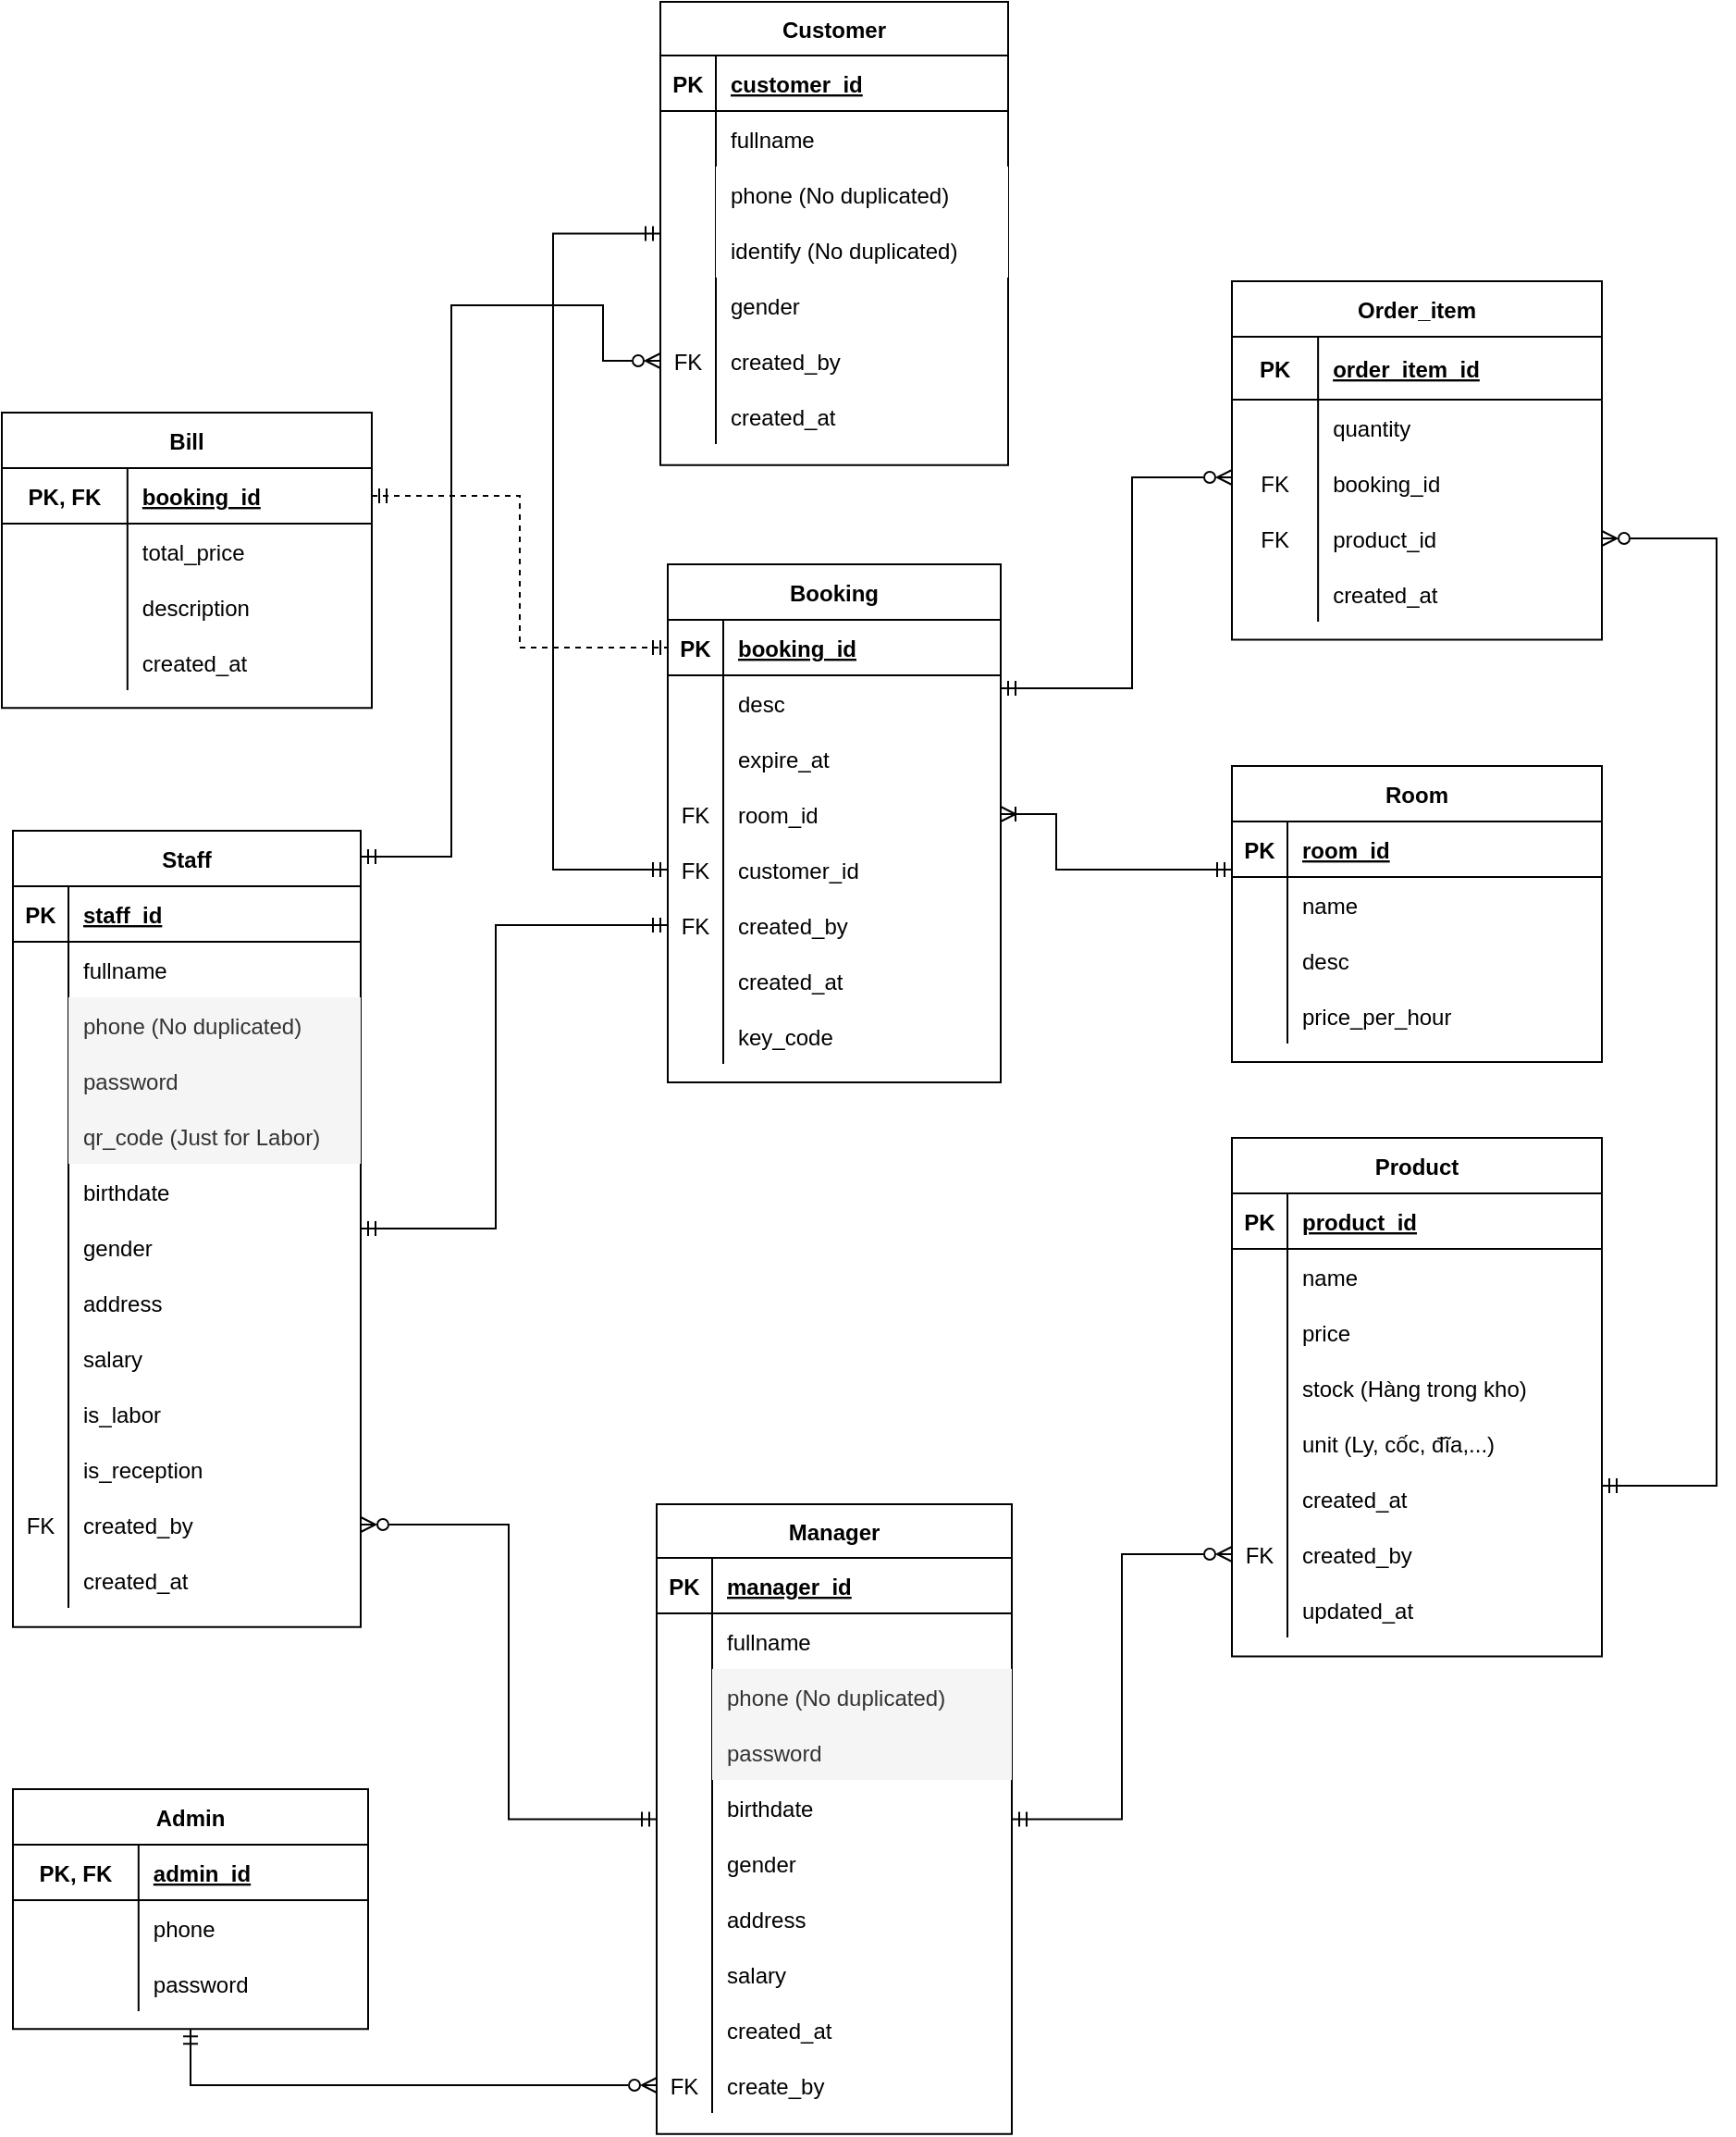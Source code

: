 <mxfile version="18.1.3" type="device" pages="2"><diagram id="fwHu_YgNh81a97xoQvMr" name="ERD"><mxGraphModel dx="874" dy="742" grid="0" gridSize="10" guides="1" tooltips="1" connect="1" arrows="1" fold="1" page="0" pageScale="1" pageWidth="850" pageHeight="1100" math="0" shadow="0"><root><mxCell id="0"/><mxCell id="1" parent="0"/><mxCell id="3WsCWWMI7Ol4ufwPmWzg-1" value="Staff" style="shape=table;startSize=30;container=1;collapsible=1;childLayout=tableLayout;fixedRows=1;rowLines=0;fontStyle=1;align=center;resizeLast=1;" parent="1" vertex="1"><mxGeometry x="-353" y="283" width="188" height="430.36" as="geometry"/></mxCell><mxCell id="3WsCWWMI7Ol4ufwPmWzg-2" value="" style="shape=tableRow;horizontal=0;startSize=0;swimlaneHead=0;swimlaneBody=0;fillColor=none;collapsible=0;dropTarget=0;points=[[0,0.5],[1,0.5]];portConstraint=eastwest;top=0;left=0;right=0;bottom=1;" parent="3WsCWWMI7Ol4ufwPmWzg-1" vertex="1"><mxGeometry y="30" width="188" height="30" as="geometry"/></mxCell><mxCell id="3WsCWWMI7Ol4ufwPmWzg-3" value="PK" style="shape=partialRectangle;connectable=0;fillColor=none;top=0;left=0;bottom=0;right=0;fontStyle=1;overflow=hidden;" parent="3WsCWWMI7Ol4ufwPmWzg-2" vertex="1"><mxGeometry width="30" height="30" as="geometry"><mxRectangle width="30" height="30" as="alternateBounds"/></mxGeometry></mxCell><mxCell id="3WsCWWMI7Ol4ufwPmWzg-4" value="staff_id" style="shape=partialRectangle;connectable=0;fillColor=none;top=0;left=0;bottom=0;right=0;align=left;spacingLeft=6;fontStyle=5;overflow=hidden;" parent="3WsCWWMI7Ol4ufwPmWzg-2" vertex="1"><mxGeometry x="30" width="158" height="30" as="geometry"><mxRectangle width="158" height="30" as="alternateBounds"/></mxGeometry></mxCell><mxCell id="3WsCWWMI7Ol4ufwPmWzg-5" value="" style="shape=tableRow;horizontal=0;startSize=0;swimlaneHead=0;swimlaneBody=0;fillColor=none;collapsible=0;dropTarget=0;points=[[0,0.5],[1,0.5]];portConstraint=eastwest;top=0;left=0;right=0;bottom=0;" parent="3WsCWWMI7Ol4ufwPmWzg-1" vertex="1"><mxGeometry y="60" width="188" height="30" as="geometry"/></mxCell><mxCell id="3WsCWWMI7Ol4ufwPmWzg-6" value="" style="shape=partialRectangle;connectable=0;fillColor=none;top=0;left=0;bottom=0;right=0;editable=1;overflow=hidden;" parent="3WsCWWMI7Ol4ufwPmWzg-5" vertex="1"><mxGeometry width="30" height="30" as="geometry"><mxRectangle width="30" height="30" as="alternateBounds"/></mxGeometry></mxCell><mxCell id="3WsCWWMI7Ol4ufwPmWzg-7" value="fullname" style="shape=partialRectangle;connectable=0;fillColor=none;top=0;left=0;bottom=0;right=0;align=left;spacingLeft=6;overflow=hidden;" parent="3WsCWWMI7Ol4ufwPmWzg-5" vertex="1"><mxGeometry x="30" width="158" height="30" as="geometry"><mxRectangle width="158" height="30" as="alternateBounds"/></mxGeometry></mxCell><mxCell id="3WsCWWMI7Ol4ufwPmWzg-11" value="" style="shape=tableRow;horizontal=0;startSize=0;swimlaneHead=0;swimlaneBody=0;fillColor=none;collapsible=0;dropTarget=0;points=[[0,0.5],[1,0.5]];portConstraint=eastwest;top=0;left=0;right=0;bottom=0;" parent="3WsCWWMI7Ol4ufwPmWzg-1" vertex="1"><mxGeometry y="90" width="188" height="30" as="geometry"/></mxCell><mxCell id="3WsCWWMI7Ol4ufwPmWzg-12" value="" style="shape=partialRectangle;connectable=0;fillColor=none;top=0;left=0;bottom=0;right=0;editable=1;overflow=hidden;" parent="3WsCWWMI7Ol4ufwPmWzg-11" vertex="1"><mxGeometry width="30" height="30" as="geometry"><mxRectangle width="30" height="30" as="alternateBounds"/></mxGeometry></mxCell><mxCell id="3WsCWWMI7Ol4ufwPmWzg-13" value="phone (No duplicated)" style="shape=partialRectangle;connectable=0;fillColor=#f5f5f5;top=0;left=0;bottom=0;right=0;align=left;spacingLeft=6;overflow=hidden;fontColor=#333333;strokeColor=#666666;" parent="3WsCWWMI7Ol4ufwPmWzg-11" vertex="1"><mxGeometry x="30" width="158" height="30" as="geometry"><mxRectangle width="158" height="30" as="alternateBounds"/></mxGeometry></mxCell><mxCell id="3WsCWWMI7Ol4ufwPmWzg-14" value="" style="shape=tableRow;horizontal=0;startSize=0;swimlaneHead=0;swimlaneBody=0;fillColor=none;collapsible=0;dropTarget=0;points=[[0,0.5],[1,0.5]];portConstraint=eastwest;top=0;left=0;right=0;bottom=0;" parent="3WsCWWMI7Ol4ufwPmWzg-1" vertex="1"><mxGeometry y="120" width="188" height="30" as="geometry"/></mxCell><mxCell id="3WsCWWMI7Ol4ufwPmWzg-15" value="" style="shape=partialRectangle;connectable=0;fillColor=none;top=0;left=0;bottom=0;right=0;editable=1;overflow=hidden;" parent="3WsCWWMI7Ol4ufwPmWzg-14" vertex="1"><mxGeometry width="30" height="30" as="geometry"><mxRectangle width="30" height="30" as="alternateBounds"/></mxGeometry></mxCell><mxCell id="3WsCWWMI7Ol4ufwPmWzg-16" value="password" style="shape=partialRectangle;connectable=0;fillColor=#f5f5f5;top=0;left=0;bottom=0;right=0;align=left;spacingLeft=6;overflow=hidden;fontColor=#333333;strokeColor=#666666;" parent="3WsCWWMI7Ol4ufwPmWzg-14" vertex="1"><mxGeometry x="30" width="158" height="30" as="geometry"><mxRectangle width="158" height="30" as="alternateBounds"/></mxGeometry></mxCell><mxCell id="hjmwTufcAxfupbqTZxBm-47" value="" style="shape=tableRow;horizontal=0;startSize=0;swimlaneHead=0;swimlaneBody=0;fillColor=none;collapsible=0;dropTarget=0;points=[[0,0.5],[1,0.5]];portConstraint=eastwest;top=0;left=0;right=0;bottom=0;" parent="3WsCWWMI7Ol4ufwPmWzg-1" vertex="1"><mxGeometry y="150" width="188" height="30" as="geometry"/></mxCell><mxCell id="hjmwTufcAxfupbqTZxBm-48" value="" style="shape=partialRectangle;connectable=0;fillColor=none;top=0;left=0;bottom=0;right=0;editable=1;overflow=hidden;" parent="hjmwTufcAxfupbqTZxBm-47" vertex="1"><mxGeometry width="30" height="30" as="geometry"><mxRectangle width="30" height="30" as="alternateBounds"/></mxGeometry></mxCell><mxCell id="hjmwTufcAxfupbqTZxBm-49" value="qr_code (Just for Labor)" style="shape=partialRectangle;connectable=0;fillColor=#f5f5f5;top=0;left=0;bottom=0;right=0;align=left;spacingLeft=6;overflow=hidden;fontColor=#333333;strokeColor=#666666;" parent="hjmwTufcAxfupbqTZxBm-47" vertex="1"><mxGeometry x="30" width="158" height="30" as="geometry"><mxRectangle width="158" height="30" as="alternateBounds"/></mxGeometry></mxCell><mxCell id="3WsCWWMI7Ol4ufwPmWzg-17" value="" style="shape=tableRow;horizontal=0;startSize=0;swimlaneHead=0;swimlaneBody=0;fillColor=none;collapsible=0;dropTarget=0;points=[[0,0.5],[1,0.5]];portConstraint=eastwest;top=0;left=0;right=0;bottom=0;" parent="3WsCWWMI7Ol4ufwPmWzg-1" vertex="1"><mxGeometry y="180" width="188" height="30" as="geometry"/></mxCell><mxCell id="3WsCWWMI7Ol4ufwPmWzg-18" value="" style="shape=partialRectangle;connectable=0;fillColor=none;top=0;left=0;bottom=0;right=0;editable=1;overflow=hidden;" parent="3WsCWWMI7Ol4ufwPmWzg-17" vertex="1"><mxGeometry width="30" height="30" as="geometry"><mxRectangle width="30" height="30" as="alternateBounds"/></mxGeometry></mxCell><mxCell id="3WsCWWMI7Ol4ufwPmWzg-19" value="birthdate" style="shape=partialRectangle;connectable=0;fillColor=none;top=0;left=0;bottom=0;right=0;align=left;spacingLeft=6;overflow=hidden;" parent="3WsCWWMI7Ol4ufwPmWzg-17" vertex="1"><mxGeometry x="30" width="158" height="30" as="geometry"><mxRectangle width="158" height="30" as="alternateBounds"/></mxGeometry></mxCell><mxCell id="3WsCWWMI7Ol4ufwPmWzg-20" value="" style="shape=tableRow;horizontal=0;startSize=0;swimlaneHead=0;swimlaneBody=0;fillColor=none;collapsible=0;dropTarget=0;points=[[0,0.5],[1,0.5]];portConstraint=eastwest;top=0;left=0;right=0;bottom=0;" parent="3WsCWWMI7Ol4ufwPmWzg-1" vertex="1"><mxGeometry y="210" width="188" height="30" as="geometry"/></mxCell><mxCell id="3WsCWWMI7Ol4ufwPmWzg-21" value="" style="shape=partialRectangle;connectable=0;fillColor=none;top=0;left=0;bottom=0;right=0;editable=1;overflow=hidden;" parent="3WsCWWMI7Ol4ufwPmWzg-20" vertex="1"><mxGeometry width="30" height="30" as="geometry"><mxRectangle width="30" height="30" as="alternateBounds"/></mxGeometry></mxCell><mxCell id="3WsCWWMI7Ol4ufwPmWzg-22" value="gender" style="shape=partialRectangle;connectable=0;fillColor=none;top=0;left=0;bottom=0;right=0;align=left;spacingLeft=6;overflow=hidden;" parent="3WsCWWMI7Ol4ufwPmWzg-20" vertex="1"><mxGeometry x="30" width="158" height="30" as="geometry"><mxRectangle width="158" height="30" as="alternateBounds"/></mxGeometry></mxCell><mxCell id="3WsCWWMI7Ol4ufwPmWzg-23" value="" style="shape=tableRow;horizontal=0;startSize=0;swimlaneHead=0;swimlaneBody=0;fillColor=none;collapsible=0;dropTarget=0;points=[[0,0.5],[1,0.5]];portConstraint=eastwest;top=0;left=0;right=0;bottom=0;" parent="3WsCWWMI7Ol4ufwPmWzg-1" vertex="1"><mxGeometry y="240" width="188" height="30" as="geometry"/></mxCell><mxCell id="3WsCWWMI7Ol4ufwPmWzg-24" value="" style="shape=partialRectangle;connectable=0;fillColor=none;top=0;left=0;bottom=0;right=0;editable=1;overflow=hidden;" parent="3WsCWWMI7Ol4ufwPmWzg-23" vertex="1"><mxGeometry width="30" height="30" as="geometry"><mxRectangle width="30" height="30" as="alternateBounds"/></mxGeometry></mxCell><mxCell id="3WsCWWMI7Ol4ufwPmWzg-25" value="address" style="shape=partialRectangle;connectable=0;fillColor=none;top=0;left=0;bottom=0;right=0;align=left;spacingLeft=6;overflow=hidden;" parent="3WsCWWMI7Ol4ufwPmWzg-23" vertex="1"><mxGeometry x="30" width="158" height="30" as="geometry"><mxRectangle width="158" height="30" as="alternateBounds"/></mxGeometry></mxCell><mxCell id="3WsCWWMI7Ol4ufwPmWzg-26" value="" style="shape=tableRow;horizontal=0;startSize=0;swimlaneHead=0;swimlaneBody=0;fillColor=none;collapsible=0;dropTarget=0;points=[[0,0.5],[1,0.5]];portConstraint=eastwest;top=0;left=0;right=0;bottom=0;" parent="3WsCWWMI7Ol4ufwPmWzg-1" vertex="1"><mxGeometry y="270" width="188" height="30" as="geometry"/></mxCell><mxCell id="3WsCWWMI7Ol4ufwPmWzg-27" value="" style="shape=partialRectangle;connectable=0;fillColor=none;top=0;left=0;bottom=0;right=0;editable=1;overflow=hidden;" parent="3WsCWWMI7Ol4ufwPmWzg-26" vertex="1"><mxGeometry width="30" height="30" as="geometry"><mxRectangle width="30" height="30" as="alternateBounds"/></mxGeometry></mxCell><mxCell id="3WsCWWMI7Ol4ufwPmWzg-28" value="salary" style="shape=partialRectangle;connectable=0;fillColor=none;top=0;left=0;bottom=0;right=0;align=left;spacingLeft=6;overflow=hidden;" parent="3WsCWWMI7Ol4ufwPmWzg-26" vertex="1"><mxGeometry x="30" width="158" height="30" as="geometry"><mxRectangle width="158" height="30" as="alternateBounds"/></mxGeometry></mxCell><mxCell id="7aMlO8uYJQ0XoEz43G_f-41" value="" style="shape=tableRow;horizontal=0;startSize=0;swimlaneHead=0;swimlaneBody=0;fillColor=none;collapsible=0;dropTarget=0;points=[[0,0.5],[1,0.5]];portConstraint=eastwest;top=0;left=0;right=0;bottom=0;" parent="3WsCWWMI7Ol4ufwPmWzg-1" vertex="1"><mxGeometry y="300" width="188" height="30" as="geometry"/></mxCell><mxCell id="7aMlO8uYJQ0XoEz43G_f-42" value="" style="shape=partialRectangle;connectable=0;fillColor=none;top=0;left=0;bottom=0;right=0;editable=1;overflow=hidden;" parent="7aMlO8uYJQ0XoEz43G_f-41" vertex="1"><mxGeometry width="30" height="30" as="geometry"><mxRectangle width="30" height="30" as="alternateBounds"/></mxGeometry></mxCell><mxCell id="7aMlO8uYJQ0XoEz43G_f-43" value="is_labor" style="shape=partialRectangle;connectable=0;fillColor=none;top=0;left=0;bottom=0;right=0;align=left;spacingLeft=6;overflow=hidden;" parent="7aMlO8uYJQ0XoEz43G_f-41" vertex="1"><mxGeometry x="30" width="158" height="30" as="geometry"><mxRectangle width="158" height="30" as="alternateBounds"/></mxGeometry></mxCell><mxCell id="7aMlO8uYJQ0XoEz43G_f-44" value="" style="shape=tableRow;horizontal=0;startSize=0;swimlaneHead=0;swimlaneBody=0;fillColor=none;collapsible=0;dropTarget=0;points=[[0,0.5],[1,0.5]];portConstraint=eastwest;top=0;left=0;right=0;bottom=0;" parent="3WsCWWMI7Ol4ufwPmWzg-1" vertex="1"><mxGeometry y="330" width="188" height="30" as="geometry"/></mxCell><mxCell id="7aMlO8uYJQ0XoEz43G_f-45" value="" style="shape=partialRectangle;connectable=0;fillColor=none;top=0;left=0;bottom=0;right=0;editable=1;overflow=hidden;" parent="7aMlO8uYJQ0XoEz43G_f-44" vertex="1"><mxGeometry width="30" height="30" as="geometry"><mxRectangle width="30" height="30" as="alternateBounds"/></mxGeometry></mxCell><mxCell id="7aMlO8uYJQ0XoEz43G_f-46" value="is_reception" style="shape=partialRectangle;connectable=0;fillColor=none;top=0;left=0;bottom=0;right=0;align=left;spacingLeft=6;overflow=hidden;" parent="7aMlO8uYJQ0XoEz43G_f-44" vertex="1"><mxGeometry x="30" width="158" height="30" as="geometry"><mxRectangle width="158" height="30" as="alternateBounds"/></mxGeometry></mxCell><mxCell id="hjmwTufcAxfupbqTZxBm-50" value="" style="shape=tableRow;horizontal=0;startSize=0;swimlaneHead=0;swimlaneBody=0;fillColor=none;collapsible=0;dropTarget=0;points=[[0,0.5],[1,0.5]];portConstraint=eastwest;top=0;left=0;right=0;bottom=0;" parent="3WsCWWMI7Ol4ufwPmWzg-1" vertex="1"><mxGeometry y="360" width="188" height="30" as="geometry"/></mxCell><mxCell id="hjmwTufcAxfupbqTZxBm-51" value="FK" style="shape=partialRectangle;connectable=0;fillColor=none;top=0;left=0;bottom=0;right=0;editable=1;overflow=hidden;" parent="hjmwTufcAxfupbqTZxBm-50" vertex="1"><mxGeometry width="30" height="30" as="geometry"><mxRectangle width="30" height="30" as="alternateBounds"/></mxGeometry></mxCell><mxCell id="hjmwTufcAxfupbqTZxBm-52" value="created_by" style="shape=partialRectangle;connectable=0;fillColor=none;top=0;left=0;bottom=0;right=0;align=left;spacingLeft=6;overflow=hidden;" parent="hjmwTufcAxfupbqTZxBm-50" vertex="1"><mxGeometry x="30" width="158" height="30" as="geometry"><mxRectangle width="158" height="30" as="alternateBounds"/></mxGeometry></mxCell><mxCell id="3WsCWWMI7Ol4ufwPmWzg-35" value="" style="shape=tableRow;horizontal=0;startSize=0;swimlaneHead=0;swimlaneBody=0;fillColor=none;collapsible=0;dropTarget=0;points=[[0,0.5],[1,0.5]];portConstraint=eastwest;top=0;left=0;right=0;bottom=0;" parent="3WsCWWMI7Ol4ufwPmWzg-1" vertex="1"><mxGeometry y="390" width="188" height="30" as="geometry"/></mxCell><mxCell id="3WsCWWMI7Ol4ufwPmWzg-36" value="" style="shape=partialRectangle;connectable=0;fillColor=none;top=0;left=0;bottom=0;right=0;editable=1;overflow=hidden;" parent="3WsCWWMI7Ol4ufwPmWzg-35" vertex="1"><mxGeometry width="30" height="30" as="geometry"><mxRectangle width="30" height="30" as="alternateBounds"/></mxGeometry></mxCell><mxCell id="3WsCWWMI7Ol4ufwPmWzg-37" value="created_at" style="shape=partialRectangle;connectable=0;fillColor=none;top=0;left=0;bottom=0;right=0;align=left;spacingLeft=6;overflow=hidden;" parent="3WsCWWMI7Ol4ufwPmWzg-35" vertex="1"><mxGeometry x="30" width="158" height="30" as="geometry"><mxRectangle width="158" height="30" as="alternateBounds"/></mxGeometry></mxCell><mxCell id="3WsCWWMI7Ol4ufwPmWzg-41" value="Booking" style="shape=table;startSize=30;container=1;collapsible=1;childLayout=tableLayout;fixedRows=1;rowLines=0;fontStyle=1;align=center;resizeLast=1;" parent="1" vertex="1"><mxGeometry x="1" y="139" width="180" height="280" as="geometry"/></mxCell><mxCell id="3WsCWWMI7Ol4ufwPmWzg-42" value="" style="shape=tableRow;horizontal=0;startSize=0;swimlaneHead=0;swimlaneBody=0;fillColor=none;collapsible=0;dropTarget=0;points=[[0,0.5],[1,0.5]];portConstraint=eastwest;top=0;left=0;right=0;bottom=1;" parent="3WsCWWMI7Ol4ufwPmWzg-41" vertex="1"><mxGeometry y="30" width="180" height="30" as="geometry"/></mxCell><mxCell id="3WsCWWMI7Ol4ufwPmWzg-43" value="PK" style="shape=partialRectangle;connectable=0;fillColor=none;top=0;left=0;bottom=0;right=0;fontStyle=1;overflow=hidden;" parent="3WsCWWMI7Ol4ufwPmWzg-42" vertex="1"><mxGeometry width="30" height="30" as="geometry"><mxRectangle width="30" height="30" as="alternateBounds"/></mxGeometry></mxCell><mxCell id="3WsCWWMI7Ol4ufwPmWzg-44" value="booking_id" style="shape=partialRectangle;connectable=0;fillColor=none;top=0;left=0;bottom=0;right=0;align=left;spacingLeft=6;fontStyle=5;overflow=hidden;" parent="3WsCWWMI7Ol4ufwPmWzg-42" vertex="1"><mxGeometry x="30" width="150" height="30" as="geometry"><mxRectangle width="150" height="30" as="alternateBounds"/></mxGeometry></mxCell><mxCell id="3WsCWWMI7Ol4ufwPmWzg-45" value="" style="shape=tableRow;horizontal=0;startSize=0;swimlaneHead=0;swimlaneBody=0;fillColor=none;collapsible=0;dropTarget=0;points=[[0,0.5],[1,0.5]];portConstraint=eastwest;top=0;left=0;right=0;bottom=0;" parent="3WsCWWMI7Ol4ufwPmWzg-41" vertex="1"><mxGeometry y="60" width="180" height="30" as="geometry"/></mxCell><mxCell id="3WsCWWMI7Ol4ufwPmWzg-46" value="" style="shape=partialRectangle;connectable=0;fillColor=none;top=0;left=0;bottom=0;right=0;editable=1;overflow=hidden;" parent="3WsCWWMI7Ol4ufwPmWzg-45" vertex="1"><mxGeometry width="30" height="30" as="geometry"><mxRectangle width="30" height="30" as="alternateBounds"/></mxGeometry></mxCell><mxCell id="3WsCWWMI7Ol4ufwPmWzg-47" value="desc" style="shape=partialRectangle;connectable=0;fillColor=none;top=0;left=0;bottom=0;right=0;align=left;spacingLeft=6;overflow=hidden;" parent="3WsCWWMI7Ol4ufwPmWzg-45" vertex="1"><mxGeometry x="30" width="150" height="30" as="geometry"><mxRectangle width="150" height="30" as="alternateBounds"/></mxGeometry></mxCell><mxCell id="hjmwTufcAxfupbqTZxBm-62" value="" style="shape=tableRow;horizontal=0;startSize=0;swimlaneHead=0;swimlaneBody=0;fillColor=none;collapsible=0;dropTarget=0;points=[[0,0.5],[1,0.5]];portConstraint=eastwest;top=0;left=0;right=0;bottom=0;" parent="3WsCWWMI7Ol4ufwPmWzg-41" vertex="1"><mxGeometry y="90" width="180" height="30" as="geometry"/></mxCell><mxCell id="hjmwTufcAxfupbqTZxBm-63" value="" style="shape=partialRectangle;connectable=0;fillColor=none;top=0;left=0;bottom=0;right=0;editable=1;overflow=hidden;" parent="hjmwTufcAxfupbqTZxBm-62" vertex="1"><mxGeometry width="30" height="30" as="geometry"><mxRectangle width="30" height="30" as="alternateBounds"/></mxGeometry></mxCell><mxCell id="hjmwTufcAxfupbqTZxBm-64" value="expire_at" style="shape=partialRectangle;connectable=0;fillColor=none;top=0;left=0;bottom=0;right=0;align=left;spacingLeft=6;overflow=hidden;" parent="hjmwTufcAxfupbqTZxBm-62" vertex="1"><mxGeometry x="30" width="150" height="30" as="geometry"><mxRectangle width="150" height="30" as="alternateBounds"/></mxGeometry></mxCell><mxCell id="3WsCWWMI7Ol4ufwPmWzg-48" value="" style="shape=tableRow;horizontal=0;startSize=0;swimlaneHead=0;swimlaneBody=0;fillColor=none;collapsible=0;dropTarget=0;points=[[0,0.5],[1,0.5]];portConstraint=eastwest;top=0;left=0;right=0;bottom=0;" parent="3WsCWWMI7Ol4ufwPmWzg-41" vertex="1"><mxGeometry y="120" width="180" height="30" as="geometry"/></mxCell><mxCell id="3WsCWWMI7Ol4ufwPmWzg-49" value="FK" style="shape=partialRectangle;connectable=0;fillColor=none;top=0;left=0;bottom=0;right=0;editable=1;overflow=hidden;" parent="3WsCWWMI7Ol4ufwPmWzg-48" vertex="1"><mxGeometry width="30" height="30" as="geometry"><mxRectangle width="30" height="30" as="alternateBounds"/></mxGeometry></mxCell><mxCell id="3WsCWWMI7Ol4ufwPmWzg-50" value="room_id" style="shape=partialRectangle;connectable=0;fillColor=none;top=0;left=0;bottom=0;right=0;align=left;spacingLeft=6;overflow=hidden;" parent="3WsCWWMI7Ol4ufwPmWzg-48" vertex="1"><mxGeometry x="30" width="150" height="30" as="geometry"><mxRectangle width="150" height="30" as="alternateBounds"/></mxGeometry></mxCell><mxCell id="t93MKVCTVPBb52Cv3l0r-60" value="" style="shape=tableRow;horizontal=0;startSize=0;swimlaneHead=0;swimlaneBody=0;fillColor=none;collapsible=0;dropTarget=0;points=[[0,0.5],[1,0.5]];portConstraint=eastwest;top=0;left=0;right=0;bottom=0;" parent="3WsCWWMI7Ol4ufwPmWzg-41" vertex="1"><mxGeometry y="150" width="180" height="30" as="geometry"/></mxCell><mxCell id="t93MKVCTVPBb52Cv3l0r-61" value="FK" style="shape=partialRectangle;connectable=0;fillColor=none;top=0;left=0;bottom=0;right=0;editable=1;overflow=hidden;" parent="t93MKVCTVPBb52Cv3l0r-60" vertex="1"><mxGeometry width="30" height="30" as="geometry"><mxRectangle width="30" height="30" as="alternateBounds"/></mxGeometry></mxCell><mxCell id="t93MKVCTVPBb52Cv3l0r-62" value="customer_id" style="shape=partialRectangle;connectable=0;fillColor=none;top=0;left=0;bottom=0;right=0;align=left;spacingLeft=6;overflow=hidden;" parent="t93MKVCTVPBb52Cv3l0r-60" vertex="1"><mxGeometry x="30" width="150" height="30" as="geometry"><mxRectangle width="150" height="30" as="alternateBounds"/></mxGeometry></mxCell><mxCell id="3WsCWWMI7Ol4ufwPmWzg-51" value="" style="shape=tableRow;horizontal=0;startSize=0;swimlaneHead=0;swimlaneBody=0;fillColor=none;collapsible=0;dropTarget=0;points=[[0,0.5],[1,0.5]];portConstraint=eastwest;top=0;left=0;right=0;bottom=0;" parent="3WsCWWMI7Ol4ufwPmWzg-41" vertex="1"><mxGeometry y="180" width="180" height="30" as="geometry"/></mxCell><mxCell id="3WsCWWMI7Ol4ufwPmWzg-52" value="FK" style="shape=partialRectangle;connectable=0;fillColor=none;top=0;left=0;bottom=0;right=0;editable=1;overflow=hidden;" parent="3WsCWWMI7Ol4ufwPmWzg-51" vertex="1"><mxGeometry width="30" height="30" as="geometry"><mxRectangle width="30" height="30" as="alternateBounds"/></mxGeometry></mxCell><mxCell id="3WsCWWMI7Ol4ufwPmWzg-53" value="created_by" style="shape=partialRectangle;connectable=0;fillColor=none;top=0;left=0;bottom=0;right=0;align=left;spacingLeft=6;overflow=hidden;" parent="3WsCWWMI7Ol4ufwPmWzg-51" vertex="1"><mxGeometry x="30" width="150" height="30" as="geometry"><mxRectangle width="150" height="30" as="alternateBounds"/></mxGeometry></mxCell><mxCell id="3WsCWWMI7Ol4ufwPmWzg-54" value="" style="shape=tableRow;horizontal=0;startSize=0;swimlaneHead=0;swimlaneBody=0;fillColor=none;collapsible=0;dropTarget=0;points=[[0,0.5],[1,0.5]];portConstraint=eastwest;top=0;left=0;right=0;bottom=0;" parent="3WsCWWMI7Ol4ufwPmWzg-41" vertex="1"><mxGeometry y="210" width="180" height="30" as="geometry"/></mxCell><mxCell id="3WsCWWMI7Ol4ufwPmWzg-55" value="" style="shape=partialRectangle;connectable=0;fillColor=none;top=0;left=0;bottom=0;right=0;editable=1;overflow=hidden;" parent="3WsCWWMI7Ol4ufwPmWzg-54" vertex="1"><mxGeometry width="30" height="30" as="geometry"><mxRectangle width="30" height="30" as="alternateBounds"/></mxGeometry></mxCell><mxCell id="3WsCWWMI7Ol4ufwPmWzg-56" value="created_at" style="shape=partialRectangle;connectable=0;fillColor=none;top=0;left=0;bottom=0;right=0;align=left;spacingLeft=6;overflow=hidden;" parent="3WsCWWMI7Ol4ufwPmWzg-54" vertex="1"><mxGeometry x="30" width="150" height="30" as="geometry"><mxRectangle width="150" height="30" as="alternateBounds"/></mxGeometry></mxCell><mxCell id="hjmwTufcAxfupbqTZxBm-70" value="" style="shape=tableRow;horizontal=0;startSize=0;swimlaneHead=0;swimlaneBody=0;fillColor=none;collapsible=0;dropTarget=0;points=[[0,0.5],[1,0.5]];portConstraint=eastwest;top=0;left=0;right=0;bottom=0;" parent="3WsCWWMI7Ol4ufwPmWzg-41" vertex="1"><mxGeometry y="240" width="180" height="30" as="geometry"/></mxCell><mxCell id="hjmwTufcAxfupbqTZxBm-71" value="" style="shape=partialRectangle;connectable=0;fillColor=none;top=0;left=0;bottom=0;right=0;editable=1;overflow=hidden;" parent="hjmwTufcAxfupbqTZxBm-70" vertex="1"><mxGeometry width="30" height="30" as="geometry"><mxRectangle width="30" height="30" as="alternateBounds"/></mxGeometry></mxCell><mxCell id="hjmwTufcAxfupbqTZxBm-72" value="key_code" style="shape=partialRectangle;connectable=0;fillColor=none;top=0;left=0;bottom=0;right=0;align=left;spacingLeft=6;overflow=hidden;" parent="hjmwTufcAxfupbqTZxBm-70" vertex="1"><mxGeometry x="30" width="150" height="30" as="geometry"><mxRectangle width="150" height="30" as="alternateBounds"/></mxGeometry></mxCell><mxCell id="3WsCWWMI7Ol4ufwPmWzg-57" value="Product" style="shape=table;startSize=30;container=1;collapsible=1;childLayout=tableLayout;fixedRows=1;rowLines=0;fontStyle=1;align=center;resizeLast=1;" parent="1" vertex="1"><mxGeometry x="306" y="449" width="200" height="280.24" as="geometry"/></mxCell><mxCell id="3WsCWWMI7Ol4ufwPmWzg-58" value="" style="shape=tableRow;horizontal=0;startSize=0;swimlaneHead=0;swimlaneBody=0;fillColor=none;collapsible=0;dropTarget=0;points=[[0,0.5],[1,0.5]];portConstraint=eastwest;top=0;left=0;right=0;bottom=1;" parent="3WsCWWMI7Ol4ufwPmWzg-57" vertex="1"><mxGeometry y="30" width="200" height="30" as="geometry"/></mxCell><mxCell id="3WsCWWMI7Ol4ufwPmWzg-59" value="PK" style="shape=partialRectangle;connectable=0;fillColor=none;top=0;left=0;bottom=0;right=0;fontStyle=1;overflow=hidden;" parent="3WsCWWMI7Ol4ufwPmWzg-58" vertex="1"><mxGeometry width="30" height="30" as="geometry"><mxRectangle width="30" height="30" as="alternateBounds"/></mxGeometry></mxCell><mxCell id="3WsCWWMI7Ol4ufwPmWzg-60" value="product_id" style="shape=partialRectangle;connectable=0;fillColor=none;top=0;left=0;bottom=0;right=0;align=left;spacingLeft=6;fontStyle=5;overflow=hidden;" parent="3WsCWWMI7Ol4ufwPmWzg-58" vertex="1"><mxGeometry x="30" width="170" height="30" as="geometry"><mxRectangle width="170" height="30" as="alternateBounds"/></mxGeometry></mxCell><mxCell id="3WsCWWMI7Ol4ufwPmWzg-61" value="" style="shape=tableRow;horizontal=0;startSize=0;swimlaneHead=0;swimlaneBody=0;fillColor=none;collapsible=0;dropTarget=0;points=[[0,0.5],[1,0.5]];portConstraint=eastwest;top=0;left=0;right=0;bottom=0;" parent="3WsCWWMI7Ol4ufwPmWzg-57" vertex="1"><mxGeometry y="60" width="200" height="30" as="geometry"/></mxCell><mxCell id="3WsCWWMI7Ol4ufwPmWzg-62" value="" style="shape=partialRectangle;connectable=0;fillColor=none;top=0;left=0;bottom=0;right=0;editable=1;overflow=hidden;" parent="3WsCWWMI7Ol4ufwPmWzg-61" vertex="1"><mxGeometry width="30" height="30" as="geometry"><mxRectangle width="30" height="30" as="alternateBounds"/></mxGeometry></mxCell><mxCell id="3WsCWWMI7Ol4ufwPmWzg-63" value="name" style="shape=partialRectangle;connectable=0;fillColor=none;top=0;left=0;bottom=0;right=0;align=left;spacingLeft=6;overflow=hidden;" parent="3WsCWWMI7Ol4ufwPmWzg-61" vertex="1"><mxGeometry x="30" width="170" height="30" as="geometry"><mxRectangle width="170" height="30" as="alternateBounds"/></mxGeometry></mxCell><mxCell id="3WsCWWMI7Ol4ufwPmWzg-67" value="" style="shape=tableRow;horizontal=0;startSize=0;swimlaneHead=0;swimlaneBody=0;fillColor=none;collapsible=0;dropTarget=0;points=[[0,0.5],[1,0.5]];portConstraint=eastwest;top=0;left=0;right=0;bottom=0;" parent="3WsCWWMI7Ol4ufwPmWzg-57" vertex="1"><mxGeometry y="90" width="200" height="30" as="geometry"/></mxCell><mxCell id="3WsCWWMI7Ol4ufwPmWzg-68" value="" style="shape=partialRectangle;connectable=0;fillColor=none;top=0;left=0;bottom=0;right=0;editable=1;overflow=hidden;" parent="3WsCWWMI7Ol4ufwPmWzg-67" vertex="1"><mxGeometry width="30" height="30" as="geometry"><mxRectangle width="30" height="30" as="alternateBounds"/></mxGeometry></mxCell><mxCell id="3WsCWWMI7Ol4ufwPmWzg-69" value="price" style="shape=partialRectangle;connectable=0;fillColor=none;top=0;left=0;bottom=0;right=0;align=left;spacingLeft=6;overflow=hidden;" parent="3WsCWWMI7Ol4ufwPmWzg-67" vertex="1"><mxGeometry x="30" width="170" height="30" as="geometry"><mxRectangle width="170" height="30" as="alternateBounds"/></mxGeometry></mxCell><mxCell id="3WsCWWMI7Ol4ufwPmWzg-76" value="" style="shape=tableRow;horizontal=0;startSize=0;swimlaneHead=0;swimlaneBody=0;fillColor=none;collapsible=0;dropTarget=0;points=[[0,0.5],[1,0.5]];portConstraint=eastwest;top=0;left=0;right=0;bottom=0;" parent="3WsCWWMI7Ol4ufwPmWzg-57" vertex="1"><mxGeometry y="120" width="200" height="30" as="geometry"/></mxCell><mxCell id="3WsCWWMI7Ol4ufwPmWzg-77" value="" style="shape=partialRectangle;connectable=0;fillColor=none;top=0;left=0;bottom=0;right=0;editable=1;overflow=hidden;" parent="3WsCWWMI7Ol4ufwPmWzg-76" vertex="1"><mxGeometry width="30" height="30" as="geometry"><mxRectangle width="30" height="30" as="alternateBounds"/></mxGeometry></mxCell><mxCell id="3WsCWWMI7Ol4ufwPmWzg-78" value="stock (Hàng trong kho)" style="shape=partialRectangle;connectable=0;fillColor=none;top=0;left=0;bottom=0;right=0;align=left;spacingLeft=6;overflow=hidden;" parent="3WsCWWMI7Ol4ufwPmWzg-76" vertex="1"><mxGeometry x="30" width="170" height="30" as="geometry"><mxRectangle width="170" height="30" as="alternateBounds"/></mxGeometry></mxCell><mxCell id="3WsCWWMI7Ol4ufwPmWzg-79" value="" style="shape=tableRow;horizontal=0;startSize=0;swimlaneHead=0;swimlaneBody=0;fillColor=none;collapsible=0;dropTarget=0;points=[[0,0.5],[1,0.5]];portConstraint=eastwest;top=0;left=0;right=0;bottom=0;" parent="3WsCWWMI7Ol4ufwPmWzg-57" vertex="1"><mxGeometry y="150" width="200" height="30" as="geometry"/></mxCell><mxCell id="3WsCWWMI7Ol4ufwPmWzg-80" value="" style="shape=partialRectangle;connectable=0;fillColor=none;top=0;left=0;bottom=0;right=0;editable=1;overflow=hidden;" parent="3WsCWWMI7Ol4ufwPmWzg-79" vertex="1"><mxGeometry width="30" height="30" as="geometry"><mxRectangle width="30" height="30" as="alternateBounds"/></mxGeometry></mxCell><mxCell id="3WsCWWMI7Ol4ufwPmWzg-81" value="unit (Ly, cốc, đĩa,...)" style="shape=partialRectangle;connectable=0;fillColor=none;top=0;left=0;bottom=0;right=0;align=left;spacingLeft=6;overflow=hidden;" parent="3WsCWWMI7Ol4ufwPmWzg-79" vertex="1"><mxGeometry x="30" width="170" height="30" as="geometry"><mxRectangle width="170" height="30" as="alternateBounds"/></mxGeometry></mxCell><mxCell id="3WsCWWMI7Ol4ufwPmWzg-85" value="" style="shape=tableRow;horizontal=0;startSize=0;swimlaneHead=0;swimlaneBody=0;fillColor=none;collapsible=0;dropTarget=0;points=[[0,0.5],[1,0.5]];portConstraint=eastwest;top=0;left=0;right=0;bottom=0;" parent="3WsCWWMI7Ol4ufwPmWzg-57" vertex="1"><mxGeometry y="180" width="200" height="30" as="geometry"/></mxCell><mxCell id="3WsCWWMI7Ol4ufwPmWzg-86" value="" style="shape=partialRectangle;connectable=0;fillColor=none;top=0;left=0;bottom=0;right=0;editable=1;overflow=hidden;" parent="3WsCWWMI7Ol4ufwPmWzg-85" vertex="1"><mxGeometry width="30" height="30" as="geometry"><mxRectangle width="30" height="30" as="alternateBounds"/></mxGeometry></mxCell><mxCell id="3WsCWWMI7Ol4ufwPmWzg-87" value="created_at" style="shape=partialRectangle;connectable=0;fillColor=none;top=0;left=0;bottom=0;right=0;align=left;spacingLeft=6;overflow=hidden;" parent="3WsCWWMI7Ol4ufwPmWzg-85" vertex="1"><mxGeometry x="30" width="170" height="30" as="geometry"><mxRectangle width="170" height="30" as="alternateBounds"/></mxGeometry></mxCell><mxCell id="hjmwTufcAxfupbqTZxBm-65" value="" style="shape=tableRow;horizontal=0;startSize=0;swimlaneHead=0;swimlaneBody=0;fillColor=none;collapsible=0;dropTarget=0;points=[[0,0.5],[1,0.5]];portConstraint=eastwest;top=0;left=0;right=0;bottom=0;" parent="3WsCWWMI7Ol4ufwPmWzg-57" vertex="1"><mxGeometry y="210" width="200" height="30" as="geometry"/></mxCell><mxCell id="hjmwTufcAxfupbqTZxBm-66" value="FK" style="shape=partialRectangle;connectable=0;fillColor=none;top=0;left=0;bottom=0;right=0;editable=1;overflow=hidden;" parent="hjmwTufcAxfupbqTZxBm-65" vertex="1"><mxGeometry width="30" height="30" as="geometry"><mxRectangle width="30" height="30" as="alternateBounds"/></mxGeometry></mxCell><mxCell id="hjmwTufcAxfupbqTZxBm-67" value="created_by" style="shape=partialRectangle;connectable=0;fillColor=none;top=0;left=0;bottom=0;right=0;align=left;spacingLeft=6;overflow=hidden;" parent="hjmwTufcAxfupbqTZxBm-65" vertex="1"><mxGeometry x="30" width="170" height="30" as="geometry"><mxRectangle width="170" height="30" as="alternateBounds"/></mxGeometry></mxCell><mxCell id="3WsCWWMI7Ol4ufwPmWzg-88" value="" style="shape=tableRow;horizontal=0;startSize=0;swimlaneHead=0;swimlaneBody=0;fillColor=none;collapsible=0;dropTarget=0;points=[[0,0.5],[1,0.5]];portConstraint=eastwest;top=0;left=0;right=0;bottom=0;" parent="3WsCWWMI7Ol4ufwPmWzg-57" vertex="1"><mxGeometry y="240" width="200" height="30" as="geometry"/></mxCell><mxCell id="3WsCWWMI7Ol4ufwPmWzg-89" value="" style="shape=partialRectangle;connectable=0;fillColor=none;top=0;left=0;bottom=0;right=0;editable=1;overflow=hidden;" parent="3WsCWWMI7Ol4ufwPmWzg-88" vertex="1"><mxGeometry width="30" height="30" as="geometry"><mxRectangle width="30" height="30" as="alternateBounds"/></mxGeometry></mxCell><mxCell id="3WsCWWMI7Ol4ufwPmWzg-90" value="updated_at" style="shape=partialRectangle;connectable=0;fillColor=none;top=0;left=0;bottom=0;right=0;align=left;spacingLeft=6;overflow=hidden;" parent="3WsCWWMI7Ol4ufwPmWzg-88" vertex="1"><mxGeometry x="30" width="170" height="30" as="geometry"><mxRectangle width="170" height="30" as="alternateBounds"/></mxGeometry></mxCell><mxCell id="3WsCWWMI7Ol4ufwPmWzg-91" value="Order_item" style="shape=table;startSize=30;container=1;collapsible=1;childLayout=tableLayout;fixedRows=1;rowLines=0;fontStyle=1;align=center;resizeLast=1;" parent="1" vertex="1"><mxGeometry x="306" y="-14" width="200" height="193.792" as="geometry"/></mxCell><mxCell id="3WsCWWMI7Ol4ufwPmWzg-92" value="" style="shape=tableRow;horizontal=0;startSize=0;swimlaneHead=0;swimlaneBody=0;fillColor=none;collapsible=0;dropTarget=0;points=[[0,0.5],[1,0.5]];portConstraint=eastwest;top=0;left=0;right=0;bottom=1;" parent="3WsCWWMI7Ol4ufwPmWzg-91" vertex="1"><mxGeometry y="30" width="200" height="34" as="geometry"/></mxCell><mxCell id="3WsCWWMI7Ol4ufwPmWzg-93" value="PK" style="shape=partialRectangle;connectable=0;fillColor=none;top=0;left=0;bottom=0;right=0;fontStyle=1;overflow=hidden;" parent="3WsCWWMI7Ol4ufwPmWzg-92" vertex="1"><mxGeometry width="46.569" height="34" as="geometry"><mxRectangle width="46.569" height="34" as="alternateBounds"/></mxGeometry></mxCell><mxCell id="3WsCWWMI7Ol4ufwPmWzg-94" value="order_item_id" style="shape=partialRectangle;connectable=0;fillColor=none;top=0;left=0;bottom=0;right=0;align=left;spacingLeft=6;fontStyle=5;overflow=hidden;" parent="3WsCWWMI7Ol4ufwPmWzg-92" vertex="1"><mxGeometry x="46.569" width="153.431" height="34" as="geometry"><mxRectangle width="153.431" height="34" as="alternateBounds"/></mxGeometry></mxCell><mxCell id="3WsCWWMI7Ol4ufwPmWzg-95" value="" style="shape=tableRow;horizontal=0;startSize=0;swimlaneHead=0;swimlaneBody=0;fillColor=none;collapsible=0;dropTarget=0;points=[[0,0.5],[1,0.5]];portConstraint=eastwest;top=0;left=0;right=0;bottom=0;" parent="3WsCWWMI7Ol4ufwPmWzg-91" vertex="1"><mxGeometry y="64" width="200" height="30" as="geometry"/></mxCell><mxCell id="3WsCWWMI7Ol4ufwPmWzg-96" value="" style="shape=partialRectangle;connectable=0;fillColor=none;top=0;left=0;bottom=0;right=0;editable=1;overflow=hidden;" parent="3WsCWWMI7Ol4ufwPmWzg-95" vertex="1"><mxGeometry width="46.569" height="30" as="geometry"><mxRectangle width="46.569" height="30" as="alternateBounds"/></mxGeometry></mxCell><mxCell id="3WsCWWMI7Ol4ufwPmWzg-97" value="quantity" style="shape=partialRectangle;connectable=0;fillColor=none;top=0;left=0;bottom=0;right=0;align=left;spacingLeft=6;overflow=hidden;" parent="3WsCWWMI7Ol4ufwPmWzg-95" vertex="1"><mxGeometry x="46.569" width="153.431" height="30" as="geometry"><mxRectangle width="153.431" height="30" as="alternateBounds"/></mxGeometry></mxCell><mxCell id="3WsCWWMI7Ol4ufwPmWzg-101" value="" style="shape=tableRow;horizontal=0;startSize=0;swimlaneHead=0;swimlaneBody=0;fillColor=none;collapsible=0;dropTarget=0;points=[[0,0.5],[1,0.5]];portConstraint=eastwest;top=0;left=0;right=0;bottom=0;" parent="3WsCWWMI7Ol4ufwPmWzg-91" vertex="1"><mxGeometry y="94" width="200" height="30" as="geometry"/></mxCell><mxCell id="3WsCWWMI7Ol4ufwPmWzg-102" value="FK" style="shape=partialRectangle;connectable=0;fillColor=none;top=0;left=0;bottom=0;right=0;editable=1;overflow=hidden;" parent="3WsCWWMI7Ol4ufwPmWzg-101" vertex="1"><mxGeometry width="46.569" height="30" as="geometry"><mxRectangle width="46.569" height="30" as="alternateBounds"/></mxGeometry></mxCell><mxCell id="3WsCWWMI7Ol4ufwPmWzg-103" value="booking_id" style="shape=partialRectangle;connectable=0;fillColor=none;top=0;left=0;bottom=0;right=0;align=left;spacingLeft=6;overflow=hidden;" parent="3WsCWWMI7Ol4ufwPmWzg-101" vertex="1"><mxGeometry x="46.569" width="153.431" height="30" as="geometry"><mxRectangle width="153.431" height="30" as="alternateBounds"/></mxGeometry></mxCell><mxCell id="hjmwTufcAxfupbqTZxBm-73" value="" style="shape=tableRow;horizontal=0;startSize=0;swimlaneHead=0;swimlaneBody=0;fillColor=none;collapsible=0;dropTarget=0;points=[[0,0.5],[1,0.5]];portConstraint=eastwest;top=0;left=0;right=0;bottom=0;" parent="3WsCWWMI7Ol4ufwPmWzg-91" vertex="1"><mxGeometry y="124" width="200" height="30" as="geometry"/></mxCell><mxCell id="hjmwTufcAxfupbqTZxBm-74" value="FK" style="shape=partialRectangle;connectable=0;fillColor=none;top=0;left=0;bottom=0;right=0;editable=1;overflow=hidden;" parent="hjmwTufcAxfupbqTZxBm-73" vertex="1"><mxGeometry width="46.569" height="30" as="geometry"><mxRectangle width="46.569" height="30" as="alternateBounds"/></mxGeometry></mxCell><mxCell id="hjmwTufcAxfupbqTZxBm-75" value="product_id" style="shape=partialRectangle;connectable=0;fillColor=none;top=0;left=0;bottom=0;right=0;align=left;spacingLeft=6;overflow=hidden;" parent="hjmwTufcAxfupbqTZxBm-73" vertex="1"><mxGeometry x="46.569" width="153.431" height="30" as="geometry"><mxRectangle width="153.431" height="30" as="alternateBounds"/></mxGeometry></mxCell><mxCell id="3WsCWWMI7Ol4ufwPmWzg-104" value="" style="shape=tableRow;horizontal=0;startSize=0;swimlaneHead=0;swimlaneBody=0;fillColor=none;collapsible=0;dropTarget=0;points=[[0,0.5],[1,0.5]];portConstraint=eastwest;top=0;left=0;right=0;bottom=0;" parent="3WsCWWMI7Ol4ufwPmWzg-91" vertex="1"><mxGeometry y="154" width="200" height="30" as="geometry"/></mxCell><mxCell id="3WsCWWMI7Ol4ufwPmWzg-105" value="" style="shape=partialRectangle;connectable=0;fillColor=none;top=0;left=0;bottom=0;right=0;editable=1;overflow=hidden;" parent="3WsCWWMI7Ol4ufwPmWzg-104" vertex="1"><mxGeometry width="46.569" height="30" as="geometry"><mxRectangle width="46.569" height="30" as="alternateBounds"/></mxGeometry></mxCell><mxCell id="3WsCWWMI7Ol4ufwPmWzg-106" value="created_at" style="shape=partialRectangle;connectable=0;fillColor=none;top=0;left=0;bottom=0;right=0;align=left;spacingLeft=6;overflow=hidden;" parent="3WsCWWMI7Ol4ufwPmWzg-104" vertex="1"><mxGeometry x="46.569" width="153.431" height="30" as="geometry"><mxRectangle width="153.431" height="30" as="alternateBounds"/></mxGeometry></mxCell><mxCell id="3WsCWWMI7Ol4ufwPmWzg-110" style="edgeStyle=orthogonalEdgeStyle;rounded=0;orthogonalLoop=1;jettySize=auto;html=1;startArrow=ERmandOne;startFill=0;endArrow=ERzeroToMany;endFill=0;" parent="1" source="3WsCWWMI7Ol4ufwPmWzg-41" target="3WsCWWMI7Ol4ufwPmWzg-101" edge="1"><mxGeometry relative="1" as="geometry"><Array as="points"><mxPoint x="252" y="206"/><mxPoint x="252" y="92"/></Array></mxGeometry></mxCell><mxCell id="3WsCWWMI7Ol4ufwPmWzg-113" style="edgeStyle=orthogonalEdgeStyle;rounded=0;orthogonalLoop=1;jettySize=auto;html=1;startArrow=ERmandOne;startFill=0;endArrow=ERmandOne;endFill=0;" parent="1" source="3WsCWWMI7Ol4ufwPmWzg-51" target="3WsCWWMI7Ol4ufwPmWzg-1" edge="1"><mxGeometry relative="1" as="geometry"><Array as="points"><mxPoint x="-92" y="334"/><mxPoint x="-92" y="498"/></Array><mxPoint x="27" y="261" as="sourcePoint"/></mxGeometry></mxCell><mxCell id="3WsCWWMI7Ol4ufwPmWzg-125" value="Room" style="shape=table;startSize=30;container=1;collapsible=1;childLayout=tableLayout;fixedRows=1;rowLines=0;fontStyle=1;align=center;resizeLast=1;" parent="1" vertex="1"><mxGeometry x="306" y="248" width="200" height="160" as="geometry"/></mxCell><mxCell id="3WsCWWMI7Ol4ufwPmWzg-126" value="" style="shape=tableRow;horizontal=0;startSize=0;swimlaneHead=0;swimlaneBody=0;fillColor=none;collapsible=0;dropTarget=0;points=[[0,0.5],[1,0.5]];portConstraint=eastwest;top=0;left=0;right=0;bottom=1;" parent="3WsCWWMI7Ol4ufwPmWzg-125" vertex="1"><mxGeometry y="30" width="200" height="30" as="geometry"/></mxCell><mxCell id="3WsCWWMI7Ol4ufwPmWzg-127" value="PK" style="shape=partialRectangle;connectable=0;fillColor=none;top=0;left=0;bottom=0;right=0;fontStyle=1;overflow=hidden;" parent="3WsCWWMI7Ol4ufwPmWzg-126" vertex="1"><mxGeometry width="30" height="30" as="geometry"><mxRectangle width="30" height="30" as="alternateBounds"/></mxGeometry></mxCell><mxCell id="3WsCWWMI7Ol4ufwPmWzg-128" value="room_id" style="shape=partialRectangle;connectable=0;fillColor=none;top=0;left=0;bottom=0;right=0;align=left;spacingLeft=6;fontStyle=5;overflow=hidden;" parent="3WsCWWMI7Ol4ufwPmWzg-126" vertex="1"><mxGeometry x="30" width="170" height="30" as="geometry"><mxRectangle width="170" height="30" as="alternateBounds"/></mxGeometry></mxCell><mxCell id="3WsCWWMI7Ol4ufwPmWzg-132" value="" style="shape=tableRow;horizontal=0;startSize=0;swimlaneHead=0;swimlaneBody=0;fillColor=none;collapsible=0;dropTarget=0;points=[[0,0.5],[1,0.5]];portConstraint=eastwest;top=0;left=0;right=0;bottom=0;" parent="3WsCWWMI7Ol4ufwPmWzg-125" vertex="1"><mxGeometry y="60" width="200" height="30" as="geometry"/></mxCell><mxCell id="3WsCWWMI7Ol4ufwPmWzg-133" value="" style="shape=partialRectangle;connectable=0;fillColor=none;top=0;left=0;bottom=0;right=0;editable=1;overflow=hidden;" parent="3WsCWWMI7Ol4ufwPmWzg-132" vertex="1"><mxGeometry width="30" height="30" as="geometry"><mxRectangle width="30" height="30" as="alternateBounds"/></mxGeometry></mxCell><mxCell id="3WsCWWMI7Ol4ufwPmWzg-134" value="name" style="shape=partialRectangle;connectable=0;fillColor=none;top=0;left=0;bottom=0;right=0;align=left;spacingLeft=6;overflow=hidden;" parent="3WsCWWMI7Ol4ufwPmWzg-132" vertex="1"><mxGeometry x="30" width="170" height="30" as="geometry"><mxRectangle width="170" height="30" as="alternateBounds"/></mxGeometry></mxCell><mxCell id="3WsCWWMI7Ol4ufwPmWzg-135" value="" style="shape=tableRow;horizontal=0;startSize=0;swimlaneHead=0;swimlaneBody=0;fillColor=none;collapsible=0;dropTarget=0;points=[[0,0.5],[1,0.5]];portConstraint=eastwest;top=0;left=0;right=0;bottom=0;" parent="3WsCWWMI7Ol4ufwPmWzg-125" vertex="1"><mxGeometry y="90" width="200" height="30" as="geometry"/></mxCell><mxCell id="3WsCWWMI7Ol4ufwPmWzg-136" value="" style="shape=partialRectangle;connectable=0;fillColor=none;top=0;left=0;bottom=0;right=0;editable=1;overflow=hidden;" parent="3WsCWWMI7Ol4ufwPmWzg-135" vertex="1"><mxGeometry width="30" height="30" as="geometry"><mxRectangle width="30" height="30" as="alternateBounds"/></mxGeometry></mxCell><mxCell id="3WsCWWMI7Ol4ufwPmWzg-137" value="desc" style="shape=partialRectangle;connectable=0;fillColor=none;top=0;left=0;bottom=0;right=0;align=left;spacingLeft=6;overflow=hidden;" parent="3WsCWWMI7Ol4ufwPmWzg-135" vertex="1"><mxGeometry x="30" width="170" height="30" as="geometry"><mxRectangle width="170" height="30" as="alternateBounds"/></mxGeometry></mxCell><mxCell id="hjmwTufcAxfupbqTZxBm-56" value="" style="shape=tableRow;horizontal=0;startSize=0;swimlaneHead=0;swimlaneBody=0;fillColor=none;collapsible=0;dropTarget=0;points=[[0,0.5],[1,0.5]];portConstraint=eastwest;top=0;left=0;right=0;bottom=0;" parent="3WsCWWMI7Ol4ufwPmWzg-125" vertex="1"><mxGeometry y="120" width="200" height="30" as="geometry"/></mxCell><mxCell id="hjmwTufcAxfupbqTZxBm-57" value="" style="shape=partialRectangle;connectable=0;fillColor=none;top=0;left=0;bottom=0;right=0;editable=1;overflow=hidden;" parent="hjmwTufcAxfupbqTZxBm-56" vertex="1"><mxGeometry width="30" height="30" as="geometry"><mxRectangle width="30" height="30" as="alternateBounds"/></mxGeometry></mxCell><mxCell id="hjmwTufcAxfupbqTZxBm-58" value="price_per_hour" style="shape=partialRectangle;connectable=0;fillColor=none;top=0;left=0;bottom=0;right=0;align=left;spacingLeft=6;overflow=hidden;" parent="hjmwTufcAxfupbqTZxBm-56" vertex="1"><mxGeometry x="30" width="170" height="30" as="geometry"><mxRectangle width="170" height="30" as="alternateBounds"/></mxGeometry></mxCell><mxCell id="3WsCWWMI7Ol4ufwPmWzg-138" style="edgeStyle=orthogonalEdgeStyle;rounded=0;orthogonalLoop=1;jettySize=auto;html=1;startArrow=ERoneToMany;startFill=0;endArrow=ERmandOne;endFill=0;" parent="1" source="3WsCWWMI7Ol4ufwPmWzg-48" target="3WsCWWMI7Ol4ufwPmWzg-126" edge="1"><mxGeometry relative="1" as="geometry"><Array as="points"><mxPoint x="211" y="274"/><mxPoint x="211" y="304"/></Array></mxGeometry></mxCell><mxCell id="3WsCWWMI7Ol4ufwPmWzg-140" value="Bill" style="shape=table;startSize=30;container=1;collapsible=1;childLayout=tableLayout;fixedRows=1;rowLines=0;fontStyle=1;align=center;resizeLast=1;" parent="1" vertex="1"><mxGeometry x="-359" y="57" width="200" height="159.569" as="geometry"/></mxCell><mxCell id="3WsCWWMI7Ol4ufwPmWzg-141" value="" style="shape=tableRow;horizontal=0;startSize=0;swimlaneHead=0;swimlaneBody=0;fillColor=none;collapsible=0;dropTarget=0;points=[[0,0.5],[1,0.5]];portConstraint=eastwest;top=0;left=0;right=0;bottom=1;" parent="3WsCWWMI7Ol4ufwPmWzg-140" vertex="1"><mxGeometry y="30" width="200" height="30" as="geometry"/></mxCell><mxCell id="3WsCWWMI7Ol4ufwPmWzg-142" value="PK, FK" style="shape=partialRectangle;connectable=0;fillColor=none;top=0;left=0;bottom=0;right=0;fontStyle=1;overflow=hidden;" parent="3WsCWWMI7Ol4ufwPmWzg-141" vertex="1"><mxGeometry width="67.903" height="30" as="geometry"><mxRectangle width="67.903" height="30" as="alternateBounds"/></mxGeometry></mxCell><mxCell id="3WsCWWMI7Ol4ufwPmWzg-143" value="booking_id" style="shape=partialRectangle;connectable=0;fillColor=none;top=0;left=0;bottom=0;right=0;align=left;spacingLeft=6;fontStyle=5;overflow=hidden;" parent="3WsCWWMI7Ol4ufwPmWzg-141" vertex="1"><mxGeometry x="67.903" width="132.097" height="30" as="geometry"><mxRectangle width="132.097" height="30" as="alternateBounds"/></mxGeometry></mxCell><mxCell id="3WsCWWMI7Ol4ufwPmWzg-147" value="" style="shape=tableRow;horizontal=0;startSize=0;swimlaneHead=0;swimlaneBody=0;fillColor=none;collapsible=0;dropTarget=0;points=[[0,0.5],[1,0.5]];portConstraint=eastwest;top=0;left=0;right=0;bottom=0;" parent="3WsCWWMI7Ol4ufwPmWzg-140" vertex="1"><mxGeometry y="60" width="200" height="30" as="geometry"/></mxCell><mxCell id="3WsCWWMI7Ol4ufwPmWzg-148" value="" style="shape=partialRectangle;connectable=0;fillColor=none;top=0;left=0;bottom=0;right=0;editable=1;overflow=hidden;" parent="3WsCWWMI7Ol4ufwPmWzg-147" vertex="1"><mxGeometry width="67.903" height="30" as="geometry"><mxRectangle width="67.903" height="30" as="alternateBounds"/></mxGeometry></mxCell><mxCell id="3WsCWWMI7Ol4ufwPmWzg-149" value="total_price" style="shape=partialRectangle;connectable=0;fillColor=none;top=0;left=0;bottom=0;right=0;align=left;spacingLeft=6;overflow=hidden;" parent="3WsCWWMI7Ol4ufwPmWzg-147" vertex="1"><mxGeometry x="67.903" width="132.097" height="30" as="geometry"><mxRectangle width="132.097" height="30" as="alternateBounds"/></mxGeometry></mxCell><mxCell id="3WsCWWMI7Ol4ufwPmWzg-150" value="" style="shape=tableRow;horizontal=0;startSize=0;swimlaneHead=0;swimlaneBody=0;fillColor=none;collapsible=0;dropTarget=0;points=[[0,0.5],[1,0.5]];portConstraint=eastwest;top=0;left=0;right=0;bottom=0;" parent="3WsCWWMI7Ol4ufwPmWzg-140" vertex="1"><mxGeometry y="90" width="200" height="30" as="geometry"/></mxCell><mxCell id="3WsCWWMI7Ol4ufwPmWzg-151" value="" style="shape=partialRectangle;connectable=0;fillColor=none;top=0;left=0;bottom=0;right=0;editable=1;overflow=hidden;" parent="3WsCWWMI7Ol4ufwPmWzg-150" vertex="1"><mxGeometry width="67.903" height="30" as="geometry"><mxRectangle width="67.903" height="30" as="alternateBounds"/></mxGeometry></mxCell><mxCell id="3WsCWWMI7Ol4ufwPmWzg-152" value="description" style="shape=partialRectangle;connectable=0;fillColor=none;top=0;left=0;bottom=0;right=0;align=left;spacingLeft=6;overflow=hidden;" parent="3WsCWWMI7Ol4ufwPmWzg-150" vertex="1"><mxGeometry x="67.903" width="132.097" height="30" as="geometry"><mxRectangle width="132.097" height="30" as="alternateBounds"/></mxGeometry></mxCell><mxCell id="3WsCWWMI7Ol4ufwPmWzg-153" value="" style="shape=tableRow;horizontal=0;startSize=0;swimlaneHead=0;swimlaneBody=0;fillColor=none;collapsible=0;dropTarget=0;points=[[0,0.5],[1,0.5]];portConstraint=eastwest;top=0;left=0;right=0;bottom=0;" parent="3WsCWWMI7Ol4ufwPmWzg-140" vertex="1"><mxGeometry y="120" width="200" height="30" as="geometry"/></mxCell><mxCell id="3WsCWWMI7Ol4ufwPmWzg-154" value="" style="shape=partialRectangle;connectable=0;fillColor=none;top=0;left=0;bottom=0;right=0;editable=1;overflow=hidden;" parent="3WsCWWMI7Ol4ufwPmWzg-153" vertex="1"><mxGeometry width="67.903" height="30" as="geometry"><mxRectangle width="67.903" height="30" as="alternateBounds"/></mxGeometry></mxCell><mxCell id="3WsCWWMI7Ol4ufwPmWzg-155" value="created_at" style="shape=partialRectangle;connectable=0;fillColor=none;top=0;left=0;bottom=0;right=0;align=left;spacingLeft=6;overflow=hidden;" parent="3WsCWWMI7Ol4ufwPmWzg-153" vertex="1"><mxGeometry x="67.903" width="132.097" height="30" as="geometry"><mxRectangle width="132.097" height="30" as="alternateBounds"/></mxGeometry></mxCell><mxCell id="hjmwTufcAxfupbqTZxBm-1" value="Manager" style="shape=table;startSize=29;container=1;collapsible=1;childLayout=tableLayout;fixedRows=1;rowLines=0;fontStyle=1;align=center;resizeLast=1;" parent="1" vertex="1"><mxGeometry x="-5" y="647" width="192" height="340.36" as="geometry"/></mxCell><mxCell id="hjmwTufcAxfupbqTZxBm-2" value="" style="shape=tableRow;horizontal=0;startSize=0;swimlaneHead=0;swimlaneBody=0;fillColor=none;collapsible=0;dropTarget=0;points=[[0,0.5],[1,0.5]];portConstraint=eastwest;top=0;left=0;right=0;bottom=1;" parent="hjmwTufcAxfupbqTZxBm-1" vertex="1"><mxGeometry y="29" width="192" height="30" as="geometry"/></mxCell><mxCell id="hjmwTufcAxfupbqTZxBm-3" value="PK" style="shape=partialRectangle;connectable=0;fillColor=none;top=0;left=0;bottom=0;right=0;fontStyle=1;overflow=hidden;" parent="hjmwTufcAxfupbqTZxBm-2" vertex="1"><mxGeometry width="30" height="30" as="geometry"><mxRectangle width="30" height="30" as="alternateBounds"/></mxGeometry></mxCell><mxCell id="hjmwTufcAxfupbqTZxBm-4" value="manager_id" style="shape=partialRectangle;connectable=0;fillColor=none;top=0;left=0;bottom=0;right=0;align=left;spacingLeft=6;fontStyle=5;overflow=hidden;" parent="hjmwTufcAxfupbqTZxBm-2" vertex="1"><mxGeometry x="30" width="162" height="30" as="geometry"><mxRectangle width="162" height="30" as="alternateBounds"/></mxGeometry></mxCell><mxCell id="hjmwTufcAxfupbqTZxBm-5" value="" style="shape=tableRow;horizontal=0;startSize=0;swimlaneHead=0;swimlaneBody=0;fillColor=none;collapsible=0;dropTarget=0;points=[[0,0.5],[1,0.5]];portConstraint=eastwest;top=0;left=0;right=0;bottom=0;" parent="hjmwTufcAxfupbqTZxBm-1" vertex="1"><mxGeometry y="59" width="192" height="30" as="geometry"/></mxCell><mxCell id="hjmwTufcAxfupbqTZxBm-6" value="" style="shape=partialRectangle;connectable=0;fillColor=none;top=0;left=0;bottom=0;right=0;editable=1;overflow=hidden;" parent="hjmwTufcAxfupbqTZxBm-5" vertex="1"><mxGeometry width="30" height="30" as="geometry"><mxRectangle width="30" height="30" as="alternateBounds"/></mxGeometry></mxCell><mxCell id="hjmwTufcAxfupbqTZxBm-7" value="fullname" style="shape=partialRectangle;connectable=0;fillColor=none;top=0;left=0;bottom=0;right=0;align=left;spacingLeft=6;overflow=hidden;" parent="hjmwTufcAxfupbqTZxBm-5" vertex="1"><mxGeometry x="30" width="162" height="30" as="geometry"><mxRectangle width="162" height="30" as="alternateBounds"/></mxGeometry></mxCell><mxCell id="hjmwTufcAxfupbqTZxBm-11" value="" style="shape=tableRow;horizontal=0;startSize=0;swimlaneHead=0;swimlaneBody=0;fillColor=none;collapsible=0;dropTarget=0;points=[[0,0.5],[1,0.5]];portConstraint=eastwest;top=0;left=0;right=0;bottom=0;" parent="hjmwTufcAxfupbqTZxBm-1" vertex="1"><mxGeometry y="89" width="192" height="30" as="geometry"/></mxCell><mxCell id="hjmwTufcAxfupbqTZxBm-12" value="" style="shape=partialRectangle;connectable=0;fillColor=none;top=0;left=0;bottom=0;right=0;editable=1;overflow=hidden;" parent="hjmwTufcAxfupbqTZxBm-11" vertex="1"><mxGeometry width="30" height="30" as="geometry"><mxRectangle width="30" height="30" as="alternateBounds"/></mxGeometry></mxCell><mxCell id="hjmwTufcAxfupbqTZxBm-13" value="phone (No duplicated)" style="shape=partialRectangle;connectable=0;fillColor=#f5f5f5;top=0;left=0;bottom=0;right=0;align=left;spacingLeft=6;overflow=hidden;fontColor=#333333;strokeColor=#666666;" parent="hjmwTufcAxfupbqTZxBm-11" vertex="1"><mxGeometry x="30" width="162" height="30" as="geometry"><mxRectangle width="162" height="30" as="alternateBounds"/></mxGeometry></mxCell><mxCell id="hjmwTufcAxfupbqTZxBm-14" value="" style="shape=tableRow;horizontal=0;startSize=0;swimlaneHead=0;swimlaneBody=0;fillColor=none;collapsible=0;dropTarget=0;points=[[0,0.5],[1,0.5]];portConstraint=eastwest;top=0;left=0;right=0;bottom=0;" parent="hjmwTufcAxfupbqTZxBm-1" vertex="1"><mxGeometry y="119" width="192" height="30" as="geometry"/></mxCell><mxCell id="hjmwTufcAxfupbqTZxBm-15" value="" style="shape=partialRectangle;connectable=0;fillColor=none;top=0;left=0;bottom=0;right=0;editable=1;overflow=hidden;" parent="hjmwTufcAxfupbqTZxBm-14" vertex="1"><mxGeometry width="30" height="30" as="geometry"><mxRectangle width="30" height="30" as="alternateBounds"/></mxGeometry></mxCell><mxCell id="hjmwTufcAxfupbqTZxBm-16" value="password" style="shape=partialRectangle;connectable=0;fillColor=#f5f5f5;top=0;left=0;bottom=0;right=0;align=left;spacingLeft=6;overflow=hidden;fontColor=#333333;strokeColor=#666666;" parent="hjmwTufcAxfupbqTZxBm-14" vertex="1"><mxGeometry x="30" width="162" height="30" as="geometry"><mxRectangle width="162" height="30" as="alternateBounds"/></mxGeometry></mxCell><mxCell id="2SxtrEsbBENWHobrjmPs-8" value="" style="shape=tableRow;horizontal=0;startSize=0;swimlaneHead=0;swimlaneBody=0;fillColor=none;collapsible=0;dropTarget=0;points=[[0,0.5],[1,0.5]];portConstraint=eastwest;top=0;left=0;right=0;bottom=0;" parent="hjmwTufcAxfupbqTZxBm-1" vertex="1"><mxGeometry y="149" width="192" height="30" as="geometry"/></mxCell><mxCell id="2SxtrEsbBENWHobrjmPs-9" value="" style="shape=partialRectangle;connectable=0;fillColor=none;top=0;left=0;bottom=0;right=0;editable=1;overflow=hidden;" parent="2SxtrEsbBENWHobrjmPs-8" vertex="1"><mxGeometry width="30" height="30" as="geometry"><mxRectangle width="30" height="30" as="alternateBounds"/></mxGeometry></mxCell><mxCell id="2SxtrEsbBENWHobrjmPs-10" value="birthdate" style="shape=partialRectangle;connectable=0;fillColor=none;top=0;left=0;bottom=0;right=0;align=left;spacingLeft=6;overflow=hidden;" parent="2SxtrEsbBENWHobrjmPs-8" vertex="1"><mxGeometry x="30" width="162" height="30" as="geometry"><mxRectangle width="162" height="30" as="alternateBounds"/></mxGeometry></mxCell><mxCell id="2SxtrEsbBENWHobrjmPs-14" value="" style="shape=tableRow;horizontal=0;startSize=0;swimlaneHead=0;swimlaneBody=0;fillColor=none;collapsible=0;dropTarget=0;points=[[0,0.5],[1,0.5]];portConstraint=eastwest;top=0;left=0;right=0;bottom=0;" parent="hjmwTufcAxfupbqTZxBm-1" vertex="1"><mxGeometry y="179" width="192" height="30" as="geometry"/></mxCell><mxCell id="2SxtrEsbBENWHobrjmPs-15" value="" style="shape=partialRectangle;connectable=0;fillColor=none;top=0;left=0;bottom=0;right=0;editable=1;overflow=hidden;" parent="2SxtrEsbBENWHobrjmPs-14" vertex="1"><mxGeometry width="30" height="30" as="geometry"><mxRectangle width="30" height="30" as="alternateBounds"/></mxGeometry></mxCell><mxCell id="2SxtrEsbBENWHobrjmPs-16" value="gender" style="shape=partialRectangle;connectable=0;fillColor=none;top=0;left=0;bottom=0;right=0;align=left;spacingLeft=6;overflow=hidden;" parent="2SxtrEsbBENWHobrjmPs-14" vertex="1"><mxGeometry x="30" width="162" height="30" as="geometry"><mxRectangle width="162" height="30" as="alternateBounds"/></mxGeometry></mxCell><mxCell id="2SxtrEsbBENWHobrjmPs-11" value="" style="shape=tableRow;horizontal=0;startSize=0;swimlaneHead=0;swimlaneBody=0;fillColor=none;collapsible=0;dropTarget=0;points=[[0,0.5],[1,0.5]];portConstraint=eastwest;top=0;left=0;right=0;bottom=0;" parent="hjmwTufcAxfupbqTZxBm-1" vertex="1"><mxGeometry y="209" width="192" height="30" as="geometry"/></mxCell><mxCell id="2SxtrEsbBENWHobrjmPs-12" value="" style="shape=partialRectangle;connectable=0;fillColor=none;top=0;left=0;bottom=0;right=0;editable=1;overflow=hidden;" parent="2SxtrEsbBENWHobrjmPs-11" vertex="1"><mxGeometry width="30" height="30" as="geometry"><mxRectangle width="30" height="30" as="alternateBounds"/></mxGeometry></mxCell><mxCell id="2SxtrEsbBENWHobrjmPs-13" value="address" style="shape=partialRectangle;connectable=0;fillColor=none;top=0;left=0;bottom=0;right=0;align=left;spacingLeft=6;overflow=hidden;" parent="2SxtrEsbBENWHobrjmPs-11" vertex="1"><mxGeometry x="30" width="162" height="30" as="geometry"><mxRectangle width="162" height="30" as="alternateBounds"/></mxGeometry></mxCell><mxCell id="2SxtrEsbBENWHobrjmPs-30" value="" style="shape=tableRow;horizontal=0;startSize=0;swimlaneHead=0;swimlaneBody=0;fillColor=none;collapsible=0;dropTarget=0;points=[[0,0.5],[1,0.5]];portConstraint=eastwest;top=0;left=0;right=0;bottom=0;" parent="hjmwTufcAxfupbqTZxBm-1" vertex="1"><mxGeometry y="239" width="192" height="30" as="geometry"/></mxCell><mxCell id="2SxtrEsbBENWHobrjmPs-31" value="" style="shape=partialRectangle;connectable=0;fillColor=none;top=0;left=0;bottom=0;right=0;editable=1;overflow=hidden;" parent="2SxtrEsbBENWHobrjmPs-30" vertex="1"><mxGeometry width="30" height="30" as="geometry"><mxRectangle width="30" height="30" as="alternateBounds"/></mxGeometry></mxCell><mxCell id="2SxtrEsbBENWHobrjmPs-32" value="salary" style="shape=partialRectangle;connectable=0;fillColor=none;top=0;left=0;bottom=0;right=0;align=left;spacingLeft=6;overflow=hidden;" parent="2SxtrEsbBENWHobrjmPs-30" vertex="1"><mxGeometry x="30" width="162" height="30" as="geometry"><mxRectangle width="162" height="30" as="alternateBounds"/></mxGeometry></mxCell><mxCell id="hjmwTufcAxfupbqTZxBm-44" value="" style="shape=tableRow;horizontal=0;startSize=0;swimlaneHead=0;swimlaneBody=0;fillColor=none;collapsible=0;dropTarget=0;points=[[0,0.5],[1,0.5]];portConstraint=eastwest;top=0;left=0;right=0;bottom=0;" parent="hjmwTufcAxfupbqTZxBm-1" vertex="1"><mxGeometry y="269" width="192" height="30" as="geometry"/></mxCell><mxCell id="hjmwTufcAxfupbqTZxBm-45" value="" style="shape=partialRectangle;connectable=0;fillColor=none;top=0;left=0;bottom=0;right=0;editable=1;overflow=hidden;" parent="hjmwTufcAxfupbqTZxBm-44" vertex="1"><mxGeometry width="30" height="30" as="geometry"><mxRectangle width="30" height="30" as="alternateBounds"/></mxGeometry></mxCell><mxCell id="hjmwTufcAxfupbqTZxBm-46" value="created_at" style="shape=partialRectangle;connectable=0;fillColor=none;top=0;left=0;bottom=0;right=0;align=left;spacingLeft=6;overflow=hidden;" parent="hjmwTufcAxfupbqTZxBm-44" vertex="1"><mxGeometry x="30" width="162" height="30" as="geometry"><mxRectangle width="162" height="30" as="alternateBounds"/></mxGeometry></mxCell><mxCell id="Vb75BuAMUO-BrwrGcPpz-17" value="" style="shape=tableRow;horizontal=0;startSize=0;swimlaneHead=0;swimlaneBody=0;fillColor=none;collapsible=0;dropTarget=0;points=[[0,0.5],[1,0.5]];portConstraint=eastwest;top=0;left=0;right=0;bottom=0;" parent="hjmwTufcAxfupbqTZxBm-1" vertex="1"><mxGeometry y="299" width="192" height="30" as="geometry"/></mxCell><mxCell id="Vb75BuAMUO-BrwrGcPpz-18" value="FK" style="shape=partialRectangle;connectable=0;fillColor=none;top=0;left=0;bottom=0;right=0;editable=1;overflow=hidden;" parent="Vb75BuAMUO-BrwrGcPpz-17" vertex="1"><mxGeometry width="30" height="30" as="geometry"><mxRectangle width="30" height="30" as="alternateBounds"/></mxGeometry></mxCell><mxCell id="Vb75BuAMUO-BrwrGcPpz-19" value="create_by" style="shape=partialRectangle;connectable=0;fillColor=none;top=0;left=0;bottom=0;right=0;align=left;spacingLeft=6;overflow=hidden;" parent="Vb75BuAMUO-BrwrGcPpz-17" vertex="1"><mxGeometry x="30" width="162" height="30" as="geometry"><mxRectangle width="162" height="30" as="alternateBounds"/></mxGeometry></mxCell><mxCell id="hjmwTufcAxfupbqTZxBm-53" style="edgeStyle=orthogonalEdgeStyle;rounded=0;orthogonalLoop=1;jettySize=auto;html=1;endArrow=ERmandOne;endFill=0;startArrow=ERzeroToMany;startFill=0;" parent="1" source="hjmwTufcAxfupbqTZxBm-50" target="hjmwTufcAxfupbqTZxBm-1" edge="1"><mxGeometry relative="1" as="geometry"/></mxCell><mxCell id="hjmwTufcAxfupbqTZxBm-68" style="edgeStyle=orthogonalEdgeStyle;rounded=0;orthogonalLoop=1;jettySize=auto;html=1;startArrow=ERzeroToMany;startFill=0;endArrow=ERmandOne;endFill=0;" parent="1" source="hjmwTufcAxfupbqTZxBm-65" target="hjmwTufcAxfupbqTZxBm-1" edge="1"><mxGeometry relative="1" as="geometry"/></mxCell><mxCell id="hjmwTufcAxfupbqTZxBm-69" style="edgeStyle=orthogonalEdgeStyle;rounded=0;orthogonalLoop=1;jettySize=auto;html=1;startArrow=ERmandOne;startFill=0;endArrow=ERmandOne;endFill=0;dashed=1;" parent="1" source="3WsCWWMI7Ol4ufwPmWzg-141" target="3WsCWWMI7Ol4ufwPmWzg-42" edge="1"><mxGeometry relative="1" as="geometry"/></mxCell><mxCell id="hjmwTufcAxfupbqTZxBm-76" style="edgeStyle=orthogonalEdgeStyle;rounded=0;orthogonalLoop=1;jettySize=auto;html=1;startArrow=ERmandOne;startFill=0;endArrow=ERzeroToMany;endFill=0;" parent="1" source="3WsCWWMI7Ol4ufwPmWzg-57" target="hjmwTufcAxfupbqTZxBm-73" edge="1"><mxGeometry relative="1" as="geometry"><Array as="points"><mxPoint x="568" y="637"/><mxPoint x="568" y="125"/></Array></mxGeometry></mxCell><mxCell id="t93MKVCTVPBb52Cv3l0r-14" value="Customer" style="shape=table;startSize=29;container=1;collapsible=1;childLayout=tableLayout;fixedRows=1;rowLines=0;fontStyle=1;align=center;resizeLast=1;" parent="1" vertex="1"><mxGeometry x="-3" y="-165" width="188" height="250.36" as="geometry"/></mxCell><mxCell id="t93MKVCTVPBb52Cv3l0r-15" value="" style="shape=tableRow;horizontal=0;startSize=0;swimlaneHead=0;swimlaneBody=0;fillColor=none;collapsible=0;dropTarget=0;points=[[0,0.5],[1,0.5]];portConstraint=eastwest;top=0;left=0;right=0;bottom=1;" parent="t93MKVCTVPBb52Cv3l0r-14" vertex="1"><mxGeometry y="29" width="188" height="30" as="geometry"/></mxCell><mxCell id="t93MKVCTVPBb52Cv3l0r-16" value="PK" style="shape=partialRectangle;connectable=0;fillColor=none;top=0;left=0;bottom=0;right=0;fontStyle=1;overflow=hidden;" parent="t93MKVCTVPBb52Cv3l0r-15" vertex="1"><mxGeometry width="30" height="30" as="geometry"><mxRectangle width="30" height="30" as="alternateBounds"/></mxGeometry></mxCell><mxCell id="t93MKVCTVPBb52Cv3l0r-17" value="customer_id" style="shape=partialRectangle;connectable=0;fillColor=none;top=0;left=0;bottom=0;right=0;align=left;spacingLeft=6;fontStyle=5;overflow=hidden;" parent="t93MKVCTVPBb52Cv3l0r-15" vertex="1"><mxGeometry x="30" width="158" height="30" as="geometry"><mxRectangle width="158" height="30" as="alternateBounds"/></mxGeometry></mxCell><mxCell id="t93MKVCTVPBb52Cv3l0r-18" value="" style="shape=tableRow;horizontal=0;startSize=0;swimlaneHead=0;swimlaneBody=0;fillColor=none;collapsible=0;dropTarget=0;points=[[0,0.5],[1,0.5]];portConstraint=eastwest;top=0;left=0;right=0;bottom=0;" parent="t93MKVCTVPBb52Cv3l0r-14" vertex="1"><mxGeometry y="59" width="188" height="30" as="geometry"/></mxCell><mxCell id="t93MKVCTVPBb52Cv3l0r-19" value="" style="shape=partialRectangle;connectable=0;fillColor=none;top=0;left=0;bottom=0;right=0;editable=1;overflow=hidden;" parent="t93MKVCTVPBb52Cv3l0r-18" vertex="1"><mxGeometry width="30" height="30" as="geometry"><mxRectangle width="30" height="30" as="alternateBounds"/></mxGeometry></mxCell><mxCell id="t93MKVCTVPBb52Cv3l0r-20" value="fullname" style="shape=partialRectangle;connectable=0;fillColor=none;top=0;left=0;bottom=0;right=0;align=left;spacingLeft=6;overflow=hidden;" parent="t93MKVCTVPBb52Cv3l0r-18" vertex="1"><mxGeometry x="30" width="158" height="30" as="geometry"><mxRectangle width="158" height="30" as="alternateBounds"/></mxGeometry></mxCell><mxCell id="t93MKVCTVPBb52Cv3l0r-21" value="" style="shape=tableRow;horizontal=0;startSize=0;swimlaneHead=0;swimlaneBody=0;fillColor=none;collapsible=0;dropTarget=0;points=[[0,0.5],[1,0.5]];portConstraint=eastwest;top=0;left=0;right=0;bottom=0;" parent="t93MKVCTVPBb52Cv3l0r-14" vertex="1"><mxGeometry y="89" width="188" height="30" as="geometry"/></mxCell><mxCell id="t93MKVCTVPBb52Cv3l0r-22" value="" style="shape=partialRectangle;connectable=0;fillColor=none;top=0;left=0;bottom=0;right=0;editable=1;overflow=hidden;" parent="t93MKVCTVPBb52Cv3l0r-21" vertex="1"><mxGeometry width="30" height="30" as="geometry"><mxRectangle width="30" height="30" as="alternateBounds"/></mxGeometry></mxCell><mxCell id="t93MKVCTVPBb52Cv3l0r-23" value="phone (No duplicated)" style="shape=partialRectangle;connectable=0;top=0;left=0;bottom=0;right=0;align=left;spacingLeft=6;overflow=hidden;" parent="t93MKVCTVPBb52Cv3l0r-21" vertex="1"><mxGeometry x="30" width="158" height="30" as="geometry"><mxRectangle width="158" height="30" as="alternateBounds"/></mxGeometry></mxCell><mxCell id="6jkaTedmSVlNhjEzB5_t-1" value="" style="shape=tableRow;horizontal=0;startSize=0;swimlaneHead=0;swimlaneBody=0;fillColor=none;collapsible=0;dropTarget=0;points=[[0,0.5],[1,0.5]];portConstraint=eastwest;top=0;left=0;right=0;bottom=0;" vertex="1" parent="t93MKVCTVPBb52Cv3l0r-14"><mxGeometry y="119" width="188" height="30" as="geometry"/></mxCell><mxCell id="6jkaTedmSVlNhjEzB5_t-2" value="" style="shape=partialRectangle;connectable=0;fillColor=none;top=0;left=0;bottom=0;right=0;editable=1;overflow=hidden;" vertex="1" parent="6jkaTedmSVlNhjEzB5_t-1"><mxGeometry width="30" height="30" as="geometry"><mxRectangle width="30" height="30" as="alternateBounds"/></mxGeometry></mxCell><mxCell id="6jkaTedmSVlNhjEzB5_t-3" value="identify (No duplicated)" style="shape=partialRectangle;connectable=0;top=0;left=0;bottom=0;right=0;align=left;spacingLeft=6;overflow=hidden;" vertex="1" parent="6jkaTedmSVlNhjEzB5_t-1"><mxGeometry x="30" width="158" height="30" as="geometry"><mxRectangle width="158" height="30" as="alternateBounds"/></mxGeometry></mxCell><mxCell id="t93MKVCTVPBb52Cv3l0r-33" value="" style="shape=tableRow;horizontal=0;startSize=0;swimlaneHead=0;swimlaneBody=0;fillColor=none;collapsible=0;dropTarget=0;points=[[0,0.5],[1,0.5]];portConstraint=eastwest;top=0;left=0;right=0;bottom=0;" parent="t93MKVCTVPBb52Cv3l0r-14" vertex="1"><mxGeometry y="149" width="188" height="30" as="geometry"/></mxCell><mxCell id="t93MKVCTVPBb52Cv3l0r-34" value="" style="shape=partialRectangle;connectable=0;fillColor=none;top=0;left=0;bottom=0;right=0;editable=1;overflow=hidden;" parent="t93MKVCTVPBb52Cv3l0r-33" vertex="1"><mxGeometry width="30" height="30" as="geometry"><mxRectangle width="30" height="30" as="alternateBounds"/></mxGeometry></mxCell><mxCell id="t93MKVCTVPBb52Cv3l0r-35" value="gender" style="shape=partialRectangle;connectable=0;fillColor=none;top=0;left=0;bottom=0;right=0;align=left;spacingLeft=6;overflow=hidden;" parent="t93MKVCTVPBb52Cv3l0r-33" vertex="1"><mxGeometry x="30" width="158" height="30" as="geometry"><mxRectangle width="158" height="30" as="alternateBounds"/></mxGeometry></mxCell><mxCell id="t93MKVCTVPBb52Cv3l0r-48" value="" style="shape=tableRow;horizontal=0;startSize=0;swimlaneHead=0;swimlaneBody=0;fillColor=none;collapsible=0;dropTarget=0;points=[[0,0.5],[1,0.5]];portConstraint=eastwest;top=0;left=0;right=0;bottom=0;" parent="t93MKVCTVPBb52Cv3l0r-14" vertex="1"><mxGeometry y="179" width="188" height="30" as="geometry"/></mxCell><mxCell id="t93MKVCTVPBb52Cv3l0r-49" value="FK" style="shape=partialRectangle;connectable=0;fillColor=none;top=0;left=0;bottom=0;right=0;editable=1;overflow=hidden;" parent="t93MKVCTVPBb52Cv3l0r-48" vertex="1"><mxGeometry width="30" height="30" as="geometry"><mxRectangle width="30" height="30" as="alternateBounds"/></mxGeometry></mxCell><mxCell id="t93MKVCTVPBb52Cv3l0r-50" value="created_by" style="shape=partialRectangle;connectable=0;fillColor=none;top=0;left=0;bottom=0;right=0;align=left;spacingLeft=6;overflow=hidden;" parent="t93MKVCTVPBb52Cv3l0r-48" vertex="1"><mxGeometry x="30" width="158" height="30" as="geometry"><mxRectangle width="158" height="30" as="alternateBounds"/></mxGeometry></mxCell><mxCell id="t93MKVCTVPBb52Cv3l0r-51" value="" style="shape=tableRow;horizontal=0;startSize=0;swimlaneHead=0;swimlaneBody=0;fillColor=none;collapsible=0;dropTarget=0;points=[[0,0.5],[1,0.5]];portConstraint=eastwest;top=0;left=0;right=0;bottom=0;" parent="t93MKVCTVPBb52Cv3l0r-14" vertex="1"><mxGeometry y="209" width="188" height="30" as="geometry"/></mxCell><mxCell id="t93MKVCTVPBb52Cv3l0r-52" value="" style="shape=partialRectangle;connectable=0;fillColor=none;top=0;left=0;bottom=0;right=0;editable=1;overflow=hidden;" parent="t93MKVCTVPBb52Cv3l0r-51" vertex="1"><mxGeometry width="30" height="30" as="geometry"><mxRectangle width="30" height="30" as="alternateBounds"/></mxGeometry></mxCell><mxCell id="t93MKVCTVPBb52Cv3l0r-53" value="created_at" style="shape=partialRectangle;connectable=0;fillColor=none;top=0;left=0;bottom=0;right=0;align=left;spacingLeft=6;overflow=hidden;" parent="t93MKVCTVPBb52Cv3l0r-51" vertex="1"><mxGeometry x="30" width="158" height="30" as="geometry"><mxRectangle width="158" height="30" as="alternateBounds"/></mxGeometry></mxCell><mxCell id="t93MKVCTVPBb52Cv3l0r-63" style="edgeStyle=orthogonalEdgeStyle;rounded=0;orthogonalLoop=1;jettySize=auto;html=1;startArrow=ERmandOne;startFill=0;endArrow=ERmandOne;endFill=0;" parent="1" source="t93MKVCTVPBb52Cv3l0r-14" target="t93MKVCTVPBb52Cv3l0r-60" edge="1"><mxGeometry relative="1" as="geometry"><Array as="points"><mxPoint x="-61" y="-40"/><mxPoint x="-61" y="304"/></Array></mxGeometry></mxCell><mxCell id="2SxtrEsbBENWHobrjmPs-26" style="edgeStyle=orthogonalEdgeStyle;rounded=0;orthogonalLoop=1;jettySize=auto;html=1;endArrow=ERzeroToMany;endFill=0;startArrow=ERmandOne;startFill=0;" parent="1" source="3WsCWWMI7Ol4ufwPmWzg-1" target="t93MKVCTVPBb52Cv3l0r-48" edge="1"><mxGeometry relative="1" as="geometry"><Array as="points"><mxPoint x="-116" y="297"/><mxPoint x="-116" y="-1"/><mxPoint x="-34" y="-1"/><mxPoint x="-34" y="29"/></Array></mxGeometry></mxCell><mxCell id="Vb75BuAMUO-BrwrGcPpz-1" value="Admin" style="shape=table;startSize=30;container=1;collapsible=1;childLayout=tableLayout;fixedRows=1;rowLines=0;fontStyle=1;align=center;resizeLast=1;" parent="1" vertex="1"><mxGeometry x="-353" y="801" width="192" height="129.57" as="geometry"/></mxCell><mxCell id="Vb75BuAMUO-BrwrGcPpz-2" value="" style="shape=tableRow;horizontal=0;startSize=0;swimlaneHead=0;swimlaneBody=0;fillColor=none;collapsible=0;dropTarget=0;points=[[0,0.5],[1,0.5]];portConstraint=eastwest;top=0;left=0;right=0;bottom=1;" parent="Vb75BuAMUO-BrwrGcPpz-1" vertex="1"><mxGeometry y="30" width="192" height="30" as="geometry"/></mxCell><mxCell id="Vb75BuAMUO-BrwrGcPpz-3" value="PK, FK" style="shape=partialRectangle;connectable=0;fillColor=none;top=0;left=0;bottom=0;right=0;fontStyle=1;overflow=hidden;" parent="Vb75BuAMUO-BrwrGcPpz-2" vertex="1"><mxGeometry width="67.903" height="30" as="geometry"><mxRectangle width="67.903" height="30" as="alternateBounds"/></mxGeometry></mxCell><mxCell id="Vb75BuAMUO-BrwrGcPpz-4" value="admin_id" style="shape=partialRectangle;connectable=0;fillColor=none;top=0;left=0;bottom=0;right=0;align=left;spacingLeft=6;fontStyle=5;overflow=hidden;" parent="Vb75BuAMUO-BrwrGcPpz-2" vertex="1"><mxGeometry x="67.903" width="124.097" height="30" as="geometry"><mxRectangle width="124.097" height="30" as="alternateBounds"/></mxGeometry></mxCell><mxCell id="Vb75BuAMUO-BrwrGcPpz-5" value="" style="shape=tableRow;horizontal=0;startSize=0;swimlaneHead=0;swimlaneBody=0;fillColor=none;collapsible=0;dropTarget=0;points=[[0,0.5],[1,0.5]];portConstraint=eastwest;top=0;left=0;right=0;bottom=0;" parent="Vb75BuAMUO-BrwrGcPpz-1" vertex="1"><mxGeometry y="60" width="192" height="30" as="geometry"/></mxCell><mxCell id="Vb75BuAMUO-BrwrGcPpz-6" value="" style="shape=partialRectangle;connectable=0;fillColor=none;top=0;left=0;bottom=0;right=0;editable=1;overflow=hidden;" parent="Vb75BuAMUO-BrwrGcPpz-5" vertex="1"><mxGeometry width="67.903" height="30" as="geometry"><mxRectangle width="67.903" height="30" as="alternateBounds"/></mxGeometry></mxCell><mxCell id="Vb75BuAMUO-BrwrGcPpz-7" value="phone" style="shape=partialRectangle;connectable=0;fillColor=none;top=0;left=0;bottom=0;right=0;align=left;spacingLeft=6;overflow=hidden;" parent="Vb75BuAMUO-BrwrGcPpz-5" vertex="1"><mxGeometry x="67.903" width="124.097" height="30" as="geometry"><mxRectangle width="124.097" height="30" as="alternateBounds"/></mxGeometry></mxCell><mxCell id="Vb75BuAMUO-BrwrGcPpz-8" value="" style="shape=tableRow;horizontal=0;startSize=0;swimlaneHead=0;swimlaneBody=0;fillColor=none;collapsible=0;dropTarget=0;points=[[0,0.5],[1,0.5]];portConstraint=eastwest;top=0;left=0;right=0;bottom=0;" parent="Vb75BuAMUO-BrwrGcPpz-1" vertex="1"><mxGeometry y="90" width="192" height="30" as="geometry"/></mxCell><mxCell id="Vb75BuAMUO-BrwrGcPpz-9" value="" style="shape=partialRectangle;connectable=0;fillColor=none;top=0;left=0;bottom=0;right=0;editable=1;overflow=hidden;" parent="Vb75BuAMUO-BrwrGcPpz-8" vertex="1"><mxGeometry width="67.903" height="30" as="geometry"><mxRectangle width="67.903" height="30" as="alternateBounds"/></mxGeometry></mxCell><mxCell id="Vb75BuAMUO-BrwrGcPpz-10" value="password" style="shape=partialRectangle;connectable=0;fillColor=none;top=0;left=0;bottom=0;right=0;align=left;spacingLeft=6;overflow=hidden;" parent="Vb75BuAMUO-BrwrGcPpz-8" vertex="1"><mxGeometry x="67.903" width="124.097" height="30" as="geometry"><mxRectangle width="124.097" height="30" as="alternateBounds"/></mxGeometry></mxCell><mxCell id="Vb75BuAMUO-BrwrGcPpz-20" style="edgeStyle=orthogonalEdgeStyle;rounded=0;orthogonalLoop=1;jettySize=auto;html=1;endArrow=ERmandOne;endFill=0;startArrow=ERzeroToMany;startFill=0;" parent="1" source="Vb75BuAMUO-BrwrGcPpz-17" target="Vb75BuAMUO-BrwrGcPpz-1" edge="1"><mxGeometry relative="1" as="geometry"/></mxCell></root></mxGraphModel></diagram><diagram id="caNE-V9w1p9CRX73O-Hz" name="Flowchart"><mxGraphModel dx="2486" dy="1681" grid="0" gridSize="10" guides="1" tooltips="1" connect="1" arrows="1" fold="1" page="0" pageScale="1" pageWidth="850" pageHeight="1100" math="0" shadow="0"><root><mxCell id="0"/><mxCell id="1" parent="0"/><mxCell id="ZiuigGbldV2repTEYhsw-5" style="edgeStyle=orthogonalEdgeStyle;rounded=0;orthogonalLoop=1;jettySize=auto;html=1;" edge="1" parent="1" source="ZiuigGbldV2repTEYhsw-1" target="ZiuigGbldV2repTEYhsw-4"><mxGeometry relative="1" as="geometry"/></mxCell><mxCell id="ZiuigGbldV2repTEYhsw-1" value="Manager" style="shape=mxgraph.cisco.people.pc_man;html=1;pointerEvents=1;dashed=0;fillColor=#036897;strokeColor=#ffffff;strokeWidth=2;verticalLabelPosition=bottom;verticalAlign=top;align=center;outlineConnect=0;fontStyle=1" vertex="1" parent="1"><mxGeometry x="-501.54" y="-98" width="64.07" height="86" as="geometry"/></mxCell><mxCell id="ZiuigGbldV2repTEYhsw-3" style="edgeStyle=orthogonalEdgeStyle;rounded=0;orthogonalLoop=1;jettySize=auto;html=1;exitX=0.5;exitY=1;exitDx=0;exitDy=0;" edge="1" parent="1"><mxGeometry relative="1" as="geometry"><mxPoint x="-469.5" y="23" as="sourcePoint"/><mxPoint x="-469.5" y="23" as="targetPoint"/></mxGeometry></mxCell><mxCell id="ZiuigGbldV2repTEYhsw-14" style="edgeStyle=orthogonalEdgeStyle;rounded=0;orthogonalLoop=1;jettySize=auto;html=1;" edge="1" parent="1" source="ZiuigGbldV2repTEYhsw-4" target="ZiuigGbldV2repTEYhsw-13"><mxGeometry relative="1" as="geometry"/></mxCell><mxCell id="ZiuigGbldV2repTEYhsw-4" value="Login to dashboard" style="rounded=0;whiteSpace=wrap;html=1;fontStyle=1" vertex="1" parent="1"><mxGeometry x="-371" y="-85" width="146" height="60" as="geometry"/></mxCell><mxCell id="ZiuigGbldV2repTEYhsw-7" style="edgeStyle=orthogonalEdgeStyle;rounded=0;orthogonalLoop=1;jettySize=auto;html=1;" edge="1" parent="1" source="ZiuigGbldV2repTEYhsw-6" target="ZiuigGbldV2repTEYhsw-1"><mxGeometry relative="1" as="geometry"/></mxCell><mxCell id="ZiuigGbldV2repTEYhsw-6" value="Register manager" style="rounded=0;whiteSpace=wrap;html=1;fontStyle=1" vertex="1" parent="1"><mxGeometry x="-746" y="-85" width="140" height="60" as="geometry"/></mxCell><mxCell id="ZiuigGbldV2repTEYhsw-11" value="Reception" style="shape=mxgraph.cisco.people.man_woman;html=1;pointerEvents=1;dashed=0;fillColor=#036897;strokeColor=#ffffff;strokeWidth=2;verticalLabelPosition=bottom;verticalAlign=top;align=center;outlineConnect=0;fontStyle=1" vertex="1" parent="1"><mxGeometry x="484" y="-181.06" width="43" height="64.12" as="geometry"/></mxCell><mxCell id="ZiuigGbldV2repTEYhsw-12" value="Labor" style="shape=image;verticalLabelPosition=bottom;labelBackgroundColor=default;verticalAlign=top;aspect=fixed;imageAspect=0;image=https://icon-library.com/images/labor-icon/labor-icon-6.jpg;fontStyle=1" vertex="1" parent="1"><mxGeometry x="476" y="-367" width="78" height="78" as="geometry"/></mxCell><mxCell id="ZiuigGbldV2repTEYhsw-16" style="edgeStyle=orthogonalEdgeStyle;rounded=0;orthogonalLoop=1;jettySize=auto;html=1;" edge="1" parent="1" source="ZiuigGbldV2repTEYhsw-13" target="ZiuigGbldV2repTEYhsw-15"><mxGeometry relative="1" as="geometry"><Array as="points"><mxPoint x="-90" y="-238"/></Array></mxGeometry></mxCell><mxCell id="mBXzNWnj73Bjp0jwDfuP-3" style="edgeStyle=orthogonalEdgeStyle;rounded=0;orthogonalLoop=1;jettySize=auto;html=1;" edge="1" parent="1" source="ZiuigGbldV2repTEYhsw-13" target="mBXzNWnj73Bjp0jwDfuP-2"><mxGeometry relative="1" as="geometry"><Array as="points"><mxPoint x="40" y="-55"/><mxPoint x="40" y="-55"/></Array></mxGeometry></mxCell><mxCell id="ZiuigGbldV2repTEYhsw-13" value="Dashboard" style="shape=cube;whiteSpace=wrap;html=1;boundedLbl=1;backgroundOutline=1;darkOpacity=0.05;darkOpacity2=0.1;fontStyle=1" vertex="1" parent="1"><mxGeometry x="-165" y="-108" width="150" height="106" as="geometry"/></mxCell><mxCell id="ZiuigGbldV2repTEYhsw-19" style="edgeStyle=orthogonalEdgeStyle;rounded=0;orthogonalLoop=1;jettySize=auto;html=1;" edge="1" parent="1" source="ZiuigGbldV2repTEYhsw-15" target="ZiuigGbldV2repTEYhsw-18"><mxGeometry relative="1" as="geometry"><Array as="points"><mxPoint x="151" y="-328"/></Array></mxGeometry></mxCell><mxCell id="ZiuigGbldV2repTEYhsw-22" style="edgeStyle=orthogonalEdgeStyle;rounded=0;orthogonalLoop=1;jettySize=auto;html=1;" edge="1" parent="1" source="ZiuigGbldV2repTEYhsw-15" target="ZiuigGbldV2repTEYhsw-21"><mxGeometry relative="1" as="geometry"><Array as="points"><mxPoint x="147" y="-152"/></Array></mxGeometry></mxCell><mxCell id="ZiuigGbldV2repTEYhsw-15" value="Manager staffs" style="rounded=0;whiteSpace=wrap;html=1;fontStyle=1;fillColor=#f5f5f5;fontColor=#333333;strokeColor=#666666;" vertex="1" parent="1"><mxGeometry x="73" y="-262" width="147" height="50" as="geometry"/></mxCell><mxCell id="ZiuigGbldV2repTEYhsw-18" value="Add/Edit/Remove Labor" style="rounded=0;whiteSpace=wrap;html=1;fontStyle=1;fillColor=#d5e8d4;strokeColor=#82b366;" vertex="1" parent="1"><mxGeometry x="286" y="-350" width="182" height="44" as="geometry"/></mxCell><mxCell id="ZiuigGbldV2repTEYhsw-21" value="Add/Edit/Remove reception" style="rounded=0;whiteSpace=wrap;html=1;fontStyle=1;fillColor=#d5e8d4;strokeColor=#82b366;" vertex="1" parent="1"><mxGeometry x="286" y="-171" width="181" height="44" as="geometry"/></mxCell><mxCell id="mBXzNWnj73Bjp0jwDfuP-1" value="Labor" style="shape=image;verticalLabelPosition=bottom;labelBackgroundColor=default;verticalAlign=top;aspect=fixed;imageAspect=0;image=https://icon-library.com/images/labor-icon/labor-icon-6.jpg;fontStyle=1" vertex="1" parent="1"><mxGeometry x="-513" y="204" width="78" height="78" as="geometry"/></mxCell><mxCell id="mBXzNWnj73Bjp0jwDfuP-2" value="Employee scheduling" style="rounded=0;whiteSpace=wrap;html=1;fontStyle=1;fillColor=#f5f5f5;fontColor=#333333;strokeColor=#666666;" vertex="1" parent="1"><mxGeometry x="61" y="-80" width="178" height="50" as="geometry"/></mxCell><mxCell id="mBXzNWnj73Bjp0jwDfuP-5" value="Reception" style="shape=mxgraph.cisco.people.man_woman;html=1;pointerEvents=1;dashed=0;fillColor=#036897;strokeColor=#ffffff;strokeWidth=2;verticalLabelPosition=bottom;verticalAlign=top;align=center;outlineConnect=0;fontStyle=1" vertex="1" parent="1"><mxGeometry x="-495.5" y="64" width="43" height="64.12" as="geometry"/></mxCell><mxCell id="mBXzNWnj73Bjp0jwDfuP-6" value="Login to dashboard" style="rounded=0;whiteSpace=wrap;html=1;fontStyle=1" vertex="1" parent="1"><mxGeometry x="-303" y="218" width="146" height="60" as="geometry"/></mxCell></root></mxGraphModel></diagram></mxfile>